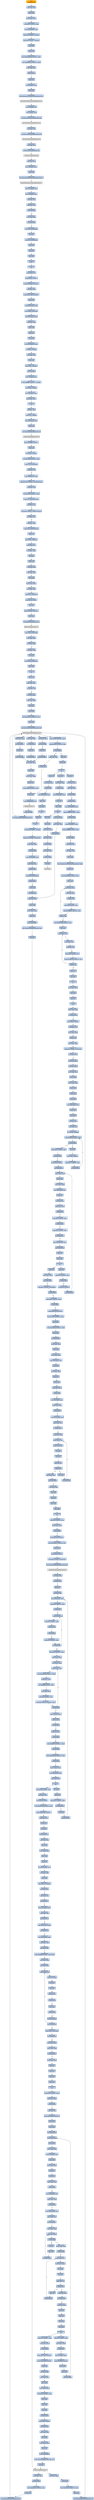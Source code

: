 digraph G {
node[shape=rectangle,style=filled,fillcolor=lightsteelblue,color=lightsteelblue]
bgcolor="transparent"
a0x004178f9call_0x0041b44e[label="start\ncall 0x0041b44e",color="lightgrey",fillcolor="orange"];
a0x0041b44emovl_edi_edi[label="0x0041b44e\nmovl %edi, %edi"];
a0x0041b450pushl_ebp[label="0x0041b450\npushl %ebp"];
a0x0041b451movl_esp_ebp[label="0x0041b451\nmovl %esp, %ebp"];
a0x0041b453subl_0x10UINT8_esp[label="0x0041b453\nsubl $0x10<UINT8>, %esp"];
a0x0041b456movl_0x004063b8_eax[label="0x0041b456\nmovl 0x004063b8, %eax"];
a0x0041b45bandl_0x0UINT8__8ebp_[label="0x0041b45b\nandl $0x0<UINT8>, -8(%ebp)"];
a0x0041b45fandl_0x0UINT8__4ebp_[label="0x0041b45f\nandl $0x0<UINT8>, -4(%ebp)"];
a0x0041b463pushl_ebx[label="0x0041b463\npushl %ebx"];
a0x0041b464pushl_edi[label="0x0041b464\npushl %edi"];
a0x0041b465movl_0xbb40e64eUINT32_edi[label="0x0041b465\nmovl $0xbb40e64e<UINT32>, %edi"];
a0x0041b46amovl_0xffff0000UINT32_ebx[label="0x0041b46a\nmovl $0xffff0000<UINT32>, %ebx"];
a0x0041b46fcmpl_edi_eax[label="0x0041b46f\ncmpl %edi, %eax"];
a0x0041b471je_0x0041b480[label="0x0041b471\nje 0x0041b480"];
a0x0041b480pushl_esi[label="0x0041b480\npushl %esi"];
a0x0041b481leal__8ebp__eax[label="0x0041b481\nleal -8(%ebp), %eax"];
a0x0041b484pushl_eax[label="0x0041b484\npushl %eax"];
a0x0041b485call_GetSystemTimeAsFileTime_kernel32_dll[label="0x0041b485\ncall GetSystemTimeAsFileTime@kernel32.dll"];
GetSystemTimeAsFileTime_kernel32_dll[label="GetSystemTimeAsFileTime@kernel32.dll",color="lightgrey",fillcolor="lightgrey"];
a0x0041b48bmovl__4ebp__esi[label="0x0041b48b\nmovl -4(%ebp), %esi"];
a0x0041b48exorl__8ebp__esi[label="0x0041b48e\nxorl -8(%ebp), %esi"];
a0x0041b491call_GetCurrentProcessId_kernel32_dll[label="0x0041b491\ncall GetCurrentProcessId@kernel32.dll"];
GetCurrentProcessId_kernel32_dll[label="GetCurrentProcessId@kernel32.dll",color="lightgrey",fillcolor="lightgrey"];
a0x0041b497xorl_eax_esi[label="0x0041b497\nxorl %eax, %esi"];
a0x0041b499call_GetCurrentThreadId_kernel32_dll[label="0x0041b499\ncall GetCurrentThreadId@kernel32.dll"];
GetCurrentThreadId_kernel32_dll[label="GetCurrentThreadId@kernel32.dll",color="lightgrey",fillcolor="lightgrey"];
a0x0041b49fxorl_eax_esi[label="0x0041b49f\nxorl %eax, %esi"];
a0x0041b4a1call_GetTickCount_kernel32_dll[label="0x0041b4a1\ncall GetTickCount@kernel32.dll"];
GetTickCount_kernel32_dll[label="GetTickCount@kernel32.dll",color="lightgrey",fillcolor="lightgrey"];
a0x0041b4a7xorl_eax_esi[label="0x0041b4a7\nxorl %eax, %esi"];
a0x0041b4a9leal__16ebp__eax[label="0x0041b4a9\nleal -16(%ebp), %eax"];
a0x0041b4acpushl_eax[label="0x0041b4ac\npushl %eax"];
a0x0041b4adcall_QueryPerformanceCounter_kernel32_dll[label="0x0041b4ad\ncall QueryPerformanceCounter@kernel32.dll"];
QueryPerformanceCounter_kernel32_dll[label="QueryPerformanceCounter@kernel32.dll",color="lightgrey",fillcolor="lightgrey"];
a0x0041b4b3movl__12ebp__eax[label="0x0041b4b3\nmovl -12(%ebp), %eax"];
a0x0041b4b6xorl__16ebp__eax[label="0x0041b4b6\nxorl -16(%ebp), %eax"];
a0x0041b4b9xorl_eax_esi[label="0x0041b4b9\nxorl %eax, %esi"];
a0x0041b4bbcmpl_edi_esi[label="0x0041b4bb\ncmpl %edi, %esi"];
a0x0041b4bdjne_0x0041b4c6[label="0x0041b4bd\njne 0x0041b4c6"];
a0x0041b4c6testl_esi_ebx[label="0x0041b4c6\ntestl %esi, %ebx"];
a0x0041b4c8jne_0x0041b4d1[label="0x0041b4c8\njne 0x0041b4d1"];
a0x0041b4d1movl_esi_0x004063b8[label="0x0041b4d1\nmovl %esi, 0x004063b8"];
a0x0041b4d7notl_esi[label="0x0041b4d7\nnotl %esi"];
a0x0041b4d9movl_esi_0x004063bc[label="0x0041b4d9\nmovl %esi, 0x004063bc"];
a0x0041b4dfpopl_esi[label="0x0041b4df\npopl %esi"];
a0x0041b4e0popl_edi[label="0x0041b4e0\npopl %edi"];
a0x0041b4e1popl_ebx[label="0x0041b4e1\npopl %ebx"];
a0x0041b4e2leave_[label="0x0041b4e2\nleave "];
a0x0041b4e3ret[label="0x0041b4e3\nret"];
a0x004178fejmp_0x0041777b[label="0x004178fe\njmp 0x0041777b"];
a0x0041777bpushl_0x58UINT8[label="0x0041777b\npushl $0x58<UINT8>"];
a0x0041777dpushl_0x403428UINT32[label="0x0041777d\npushl $0x403428<UINT32>"];
a0x00417782call_0x00417904[label="0x00417782\ncall 0x00417904"];
a0x00417904pushl_0x417960UINT32[label="0x00417904\npushl $0x417960<UINT32>"];
a0x00417909pushl_fs_0[label="0x00417909\npushl %fs:0"];
a0x00417910movl_0x10esp__eax[label="0x00417910\nmovl 0x10(%esp), %eax"];
a0x00417914movl_ebp_0x10esp_[label="0x00417914\nmovl %ebp, 0x10(%esp)"];
a0x00417918leal_0x10esp__ebp[label="0x00417918\nleal 0x10(%esp), %ebp"];
a0x0041791csubl_eax_esp[label="0x0041791c\nsubl %eax, %esp"];
a0x0041791epushl_ebx[label="0x0041791e\npushl %ebx"];
a0x0041791fpushl_esi[label="0x0041791f\npushl %esi"];
a0x00417920pushl_edi[label="0x00417920\npushl %edi"];
a0x00417921movl_0x004063b8_eax[label="0x00417921\nmovl 0x004063b8, %eax"];
a0x00417926xorl_eax__4ebp_[label="0x00417926\nxorl %eax, -4(%ebp)"];
a0x00417929xorl_ebp_eax[label="0x00417929\nxorl %ebp, %eax"];
a0x0041792bpushl_eax[label="0x0041792b\npushl %eax"];
a0x0041792cmovl_esp__24ebp_[label="0x0041792c\nmovl %esp, -24(%ebp)"];
a0x0041792fpushl__8ebp_[label="0x0041792f\npushl -8(%ebp)"];
a0x00417932movl__4ebp__eax[label="0x00417932\nmovl -4(%ebp), %eax"];
a0x00417935movl_0xfffffffeUINT32__4ebp_[label="0x00417935\nmovl $0xfffffffe<UINT32>, -4(%ebp)"];
a0x0041793cmovl_eax__8ebp_[label="0x0041793c\nmovl %eax, -8(%ebp)"];
a0x0041793fleal__16ebp__eax[label="0x0041793f\nleal -16(%ebp), %eax"];
a0x00417942movl_eax_fs_0[label="0x00417942\nmovl %eax, %fs:0"];
a0x00417948ret[label="0x00417948\nret"];
a0x00417787xorl_esi_esi[label="0x00417787\nxorl %esi, %esi"];
a0x00417789movl_esi__4ebp_[label="0x00417789\nmovl %esi, -4(%ebp)"];
a0x0041778cleal__104ebp__eax[label="0x0041778c\nleal -104(%ebp), %eax"];
a0x0041778fpushl_eax[label="0x0041778f\npushl %eax"];
a0x00417790call_GetStartupInfoA_kernel32_dll[label="0x00417790\ncall GetStartupInfoA@kernel32.dll"];
GetStartupInfoA_kernel32_dll[label="GetStartupInfoA@kernel32.dll",color="lightgrey",fillcolor="lightgrey"];
a0x00417796pushl_0xfffffffeUINT8[label="0x00417796\npushl $0xfffffffe<UINT8>"];
a0x00417798popl_edi[label="0x00417798\npopl %edi"];
a0x00417799movl_edi__4ebp_[label="0x00417799\nmovl %edi, -4(%ebp)"];
a0x0041779cmovl_0x5a4dUINT32_eax[label="0x0041779c\nmovl $0x5a4d<UINT32>, %eax"];
a0x004177a1cmpw_ax_0x00400000[label="0x004177a1\ncmpw %ax, 0x00400000"];
a0x004177a8jne_0x004177e2[label="0x004177a8\njne 0x004177e2"];
a0x004177aamovl_0x0040003c_eax[label="0x004177aa\nmovl 0x0040003c, %eax"];
a0x004177afcmpl_0x4550UINT32_0x400000eax_[label="0x004177af\ncmpl $0x4550<UINT32>, 0x400000(%eax)"];
a0x004177b9jne_0x004177e2[label="0x004177b9\njne 0x004177e2"];
a0x004177bbmovl_0x10bUINT32_ecx[label="0x004177bb\nmovl $0x10b<UINT32>, %ecx"];
a0x004177c0cmpw_cx_0x400018eax_[label="0x004177c0\ncmpw %cx, 0x400018(%eax)"];
a0x004177c7jne_0x004177e2[label="0x004177c7\njne 0x004177e2"];
a0x004177c9cmpl_0xeUINT8_0x400074eax_[label="0x004177c9\ncmpl $0xe<UINT8>, 0x400074(%eax)"];
a0x004177d0jbe_0x004177e2[label="0x004177d0\njbe 0x004177e2"];
a0x004177d2xorl_ecx_ecx[label="0x004177d2\nxorl %ecx, %ecx"];
a0x004177d4cmpl_esi_0x4000e8eax_[label="0x004177d4\ncmpl %esi, 0x4000e8(%eax)"];
a0x004177dasetne_cl[label="0x004177da\nsetne %cl"];
a0x004177ddmovl_ecx__28ebp_[label="0x004177dd\nmovl %ecx, -28(%ebp)"];
a0x004177e0jmp_0x004177e5[label="0x004177e0\njmp 0x004177e5"];
a0x004177e5xorl_ebx_ebx[label="0x004177e5\nxorl %ebx, %ebx"];
a0x004177e7incl_ebx[label="0x004177e7\nincl %ebx"];
a0x004177e8pushl_ebx[label="0x004177e8\npushl %ebx"];
a0x004177e9call_0x00417d6a[label="0x004177e9\ncall 0x00417d6a"];
a0x00417d6amovl_edi_edi[label="0x00417d6a\nmovl %edi, %edi"];
a0x00417d6cpushl_ebp[label="0x00417d6c\npushl %ebp"];
a0x00417d6dmovl_esp_ebp[label="0x00417d6d\nmovl %esp, %ebp"];
a0x00417d6fxorl_eax_eax[label="0x00417d6f\nxorl %eax, %eax"];
a0x00417d71cmpl_eax_0x8ebp_[label="0x00417d71\ncmpl %eax, 0x8(%ebp)"];
a0x00417d74pushl_0x0UINT8[label="0x00417d74\npushl $0x0<UINT8>"];
a0x00417d76sete_al[label="0x00417d76\nsete %al"];
a0x00417d79pushl_0x1000UINT32[label="0x00417d79\npushl $0x1000<UINT32>"];
a0x00417d7epushl_eax[label="0x00417d7e\npushl %eax"];
a0x00417d7fcall_HeapCreate_kernel32_dll[label="0x00417d7f\ncall HeapCreate@kernel32.dll"];
HeapCreate_kernel32_dll[label="HeapCreate@kernel32.dll",color="lightgrey",fillcolor="lightgrey"];
a0x00417d85movl_eax_0x0041f338[label="0x00417d85\nmovl %eax, 0x0041f338"];
a0x00417d8atestl_eax_eax[label="0x00417d8a\ntestl %eax, %eax"];
a0x00417d8cjne_0x00417d90[label="0x00417d8c\njne 0x00417d90"];
a0x00417d90xorl_eax_eax[label="0x00417d90\nxorl %eax, %eax"];
a0x00417d92incl_eax[label="0x00417d92\nincl %eax"];
a0x00417d93movl_eax_0x00420010[label="0x00417d93\nmovl %eax, 0x00420010"];
a0x00417d98popl_ebp[label="0x00417d98\npopl %ebp"];
a0x00417d99ret[label="0x00417d99\nret"];
a0x004177eepopl_ecx[label="0x004177ee\npopl %ecx"];
a0x004177eftestl_eax_eax[label="0x004177ef\ntestl %eax, %eax"];
a0x004177f1jne_0x004177fb[label="0x004177f1\njne 0x004177fb"];
a0x004177fbcall_0x00419db3[label="0x004177fb\ncall 0x00419db3"];
a0x00419db3movl_edi_edi[label="0x00419db3\nmovl %edi, %edi"];
a0x00419db5pushl_esi[label="0x00419db5\npushl %esi"];
a0x00419db6pushl_edi[label="0x00419db6\npushl %edi"];
a0x00419db7movl_0x401aacUINT32_esi[label="0x00419db7\nmovl $0x401aac<UINT32>, %esi"];
a0x00419dbcpushl_esi[label="0x00419dbc\npushl %esi"];
a0x00419dbdcall_GetModuleHandleW_kernel32_dll[label="0x00419dbd\ncall GetModuleHandleW@kernel32.dll"];
GetModuleHandleW_kernel32_dll[label="GetModuleHandleW@kernel32.dll",color="lightgrey",fillcolor="lightgrey"];
a0x00419dc3testl_eax_eax[label="0x00419dc3\ntestl %eax, %eax"];
a0x00419dc5jne_0x00419dce[label="0x00419dc5\njne 0x00419dce"];
a0x00419dc7pushl_esi[label="0x00419dc7\npushl %esi"];
a0x00419dc8call_0x00418a0d[label="0x00419dc8\ncall 0x00418a0d"];
a0x00418a0dmovl_edi_edi[label="0x00418a0d\nmovl %edi, %edi"];
a0x00418a0fpushl_ebp[label="0x00418a0f\npushl %ebp"];
a0x00418a10movl_esp_ebp[label="0x00418a10\nmovl %esp, %ebp"];
a0x00418a12pushl_edi[label="0x00418a12\npushl %edi"];
a0x00418a13movl_0x3e8UINT32_edi[label="0x00418a13\nmovl $0x3e8<UINT32>, %edi"];
a0x00418a18pushl_edi[label="0x00418a18\npushl %edi"];
a0x00418a19call_Sleep_kernel32_dll[label="0x00418a19\ncall Sleep@kernel32.dll"];
Sleep_kernel32_dll[label="Sleep@kernel32.dll",color="lightgrey",fillcolor="lightgrey"];
a0x00418a1fpushl_0x8ebp_[label="0x00418a1f\npushl 0x8(%ebp)"];
a0x00418a22call_GetModuleHandleW_kernel32_dll[label="0x00418a22\ncall GetModuleHandleW@kernel32.dll"];
a0x00418a28addl_0x3e8UINT32_edi[label="0x00418a28\naddl $0x3e8<UINT32>, %edi"];
a0x00418a2ecmpl_0xea60UINT32_edi[label="0x00418a2e\ncmpl $0xea60<UINT32>, %edi"];
a0x00418a34ja_0x00418a3a[label="0x00418a34\nja 0x00418a3a"];
a0x00418a36testl_eax_eax[label="0x00418a36\ntestl %eax, %eax"];
a0x00418a38je_0x00418a18[label="0x00418a38\nje 0x00418a18"];
a0x00418a3apopl_edi[label="0x00418a3a\npopl %edi"];
a0x00418a3bpopl_ebp[label="0x00418a3b\npopl %ebp"];
a0x00418a3cret[label="0x00418a3c\nret"];
a0x00419dcdpopl_ecx[label="0x00419dcd\npopl %ecx"];
a0x00419dcemovl_eax_edi[label="0x00419dce\nmovl %eax, %edi"];
a0x00419dd0testl_edi_edi[label="0x00419dd0\ntestl %edi, %edi"];
a0x00419dd2je_0x00419f36[label="0x00419dd2\nje 0x00419f36"];
a0x00419f36call_0x00419acd[label="0x00419f36\ncall 0x00419acd"];
a0x00419acdmovl_0x004069d8_eax[label="0x00419acd\nmovl 0x004069d8, %eax"];
a0x00419ad2cmpl_0xffffffffUINT8_eax[label="0x00419ad2\ncmpl $0xffffffff<UINT8>, %eax"];
a0x00419ad5je_0x00419aed[label="0x00419ad5\nje 0x00419aed"];
a0x00419aedmovl_0x004069dc_eax[label="0x00419aed\nmovl 0x004069dc, %eax"];
a0x00419af2cmpl_0xffffffffUINT8_eax[label="0x00419af2\ncmpl $0xffffffff<UINT8>, %eax"];
a0x00419af5je_0x00419b05[label="0x00419af5\nje 0x00419b05"];
a0x00419b05jmp_0x00417de5[label="0x00419b05\njmp 0x00417de5"];
a0x00417de5movl_edi_edi[label="0x00417de5\nmovl %edi, %edi"];
a0x00417de7pushl_ebx[label="0x00417de7\npushl %ebx"];
a0x00417de8movl_DeleteCriticalSection_kernel32_dll_ebx[label="0x00417de8\nmovl DeleteCriticalSection@kernel32.dll, %ebx"];
a0x00417deepushl_esi[label="0x00417dee\npushl %esi"];
a0x00417defmovl_0x4061d8UINT32_esi[label="0x00417def\nmovl $0x4061d8<UINT32>, %esi"];
a0x00417df4pushl_edi[label="0x00417df4\npushl %edi"];
a0x00417df5movl_esi__edi[label="0x00417df5\nmovl (%esi), %edi"];
a0x00417df7testl_edi_edi[label="0x00417df7\ntestl %edi, %edi"];
a0x00417df9je_0x00417e0e[label="0x00417df9\nje 0x00417e0e"];
a0x00417e0eaddl_0x8UINT8_esi[label="0x00417e0e\naddl $0x8<UINT8>, %esi"];
a0x00417e11cmpl_0x4062f8UINT32_esi[label="0x00417e11\ncmpl $0x4062f8<UINT32>, %esi"];
a0x00417e17jl_0x00417df5[label="0x00417e17\njl 0x00417df5"];
a0x00417e19movl_0x4061d8UINT32_esi[label="0x00417e19\nmovl $0x4061d8<UINT32>, %esi"];
a0x00417e1epopl_edi[label="0x00417e1e\npopl %edi"];
a0x00417e1fmovl_esi__eax[label="0x00417e1f\nmovl (%esi), %eax"];
a0x00417e21testl_eax_eax[label="0x00417e21\ntestl %eax, %eax"];
a0x00417e23je_0x00417e2e[label="0x00417e23\nje 0x00417e2e"];
a0x00417e2eaddl_0x8UINT8_esi[label="0x00417e2e\naddl $0x8<UINT8>, %esi"];
a0x00417e31cmpl_0x4062f8UINT32_esi[label="0x00417e31\ncmpl $0x4062f8<UINT32>, %esi"];
a0x00417e37jl_0x00417e1f[label="0x00417e37\njl 0x00417e1f"];
a0x00417e39popl_esi[label="0x00417e39\npopl %esi"];
a0x00417e3apopl_ebx[label="0x00417e3a\npopl %ebx"];
a0x00417e3bret[label="0x00417e3b\nret"];
a0x00419f3bxorl_eax_eax[label="0x00419f3b\nxorl %eax, %eax"];
a0x00419f3dpopl_edi[label="0x00419f3d\npopl %edi"];
a0x00419f3epopl_esi[label="0x00419f3e\npopl %esi"];
a0x00419f3fret[label="0x00419f3f\nret"];
a0x00417800testl_eax_eax[label="0x00417800\ntestl %eax, %eax"];
a0x00417802jne_0x0041780c[label="0x00417802\njne 0x0041780c"];
a0x00417804pushl_0x10UINT8[label="0x00417804\npushl $0x10<UINT8>"];
a0x00417806call_0x00417752[label="0x00417806\ncall 0x00417752"];
a0x00417752movl_edi_edi[label="0x00417752\nmovl %edi, %edi"];
a0x00417754pushl_ebp[label="0x00417754\npushl %ebp"];
a0x00417755movl_esp_ebp[label="0x00417755\nmovl %esp, %ebp"];
a0x00417757cmpl_0x1UINT8_0x0041f334[label="0x00417757\ncmpl $0x1<UINT8>, 0x0041f334"];
a0x0041775ejne_0x00417765[label="0x0041775e\njne 0x00417765"];
a0x00417765pushl_0x8ebp_[label="0x00417765\npushl 0x8(%ebp)"];
a0x00417768call_0x00418d45[label="0x00417768\ncall 0x00418d45"];
a0x00418d45movl_edi_edi[label="0x00418d45\nmovl %edi, %edi"];
a0x00418d47pushl_ebp[label="0x00418d47\npushl %ebp"];
a0x00418d48movl_esp_ebp[label="0x00418d48\nmovl %esp, %ebp"];
a0x00418d4apushl_ecx[label="0x00418d4a\npushl %ecx"];
a0x00418d4bpushl_ecx[label="0x00418d4b\npushl %ecx"];
a0x00418d4cpushl_ebx[label="0x00418d4c\npushl %ebx"];
a0x00418d4dmovl_0x8ebp__ebx[label="0x00418d4d\nmovl 0x8(%ebp), %ebx"];
a0x00418d50pushl_esi[label="0x00418d50\npushl %esi"];
a0x00418d51pushl_edi[label="0x00418d51\npushl %edi"];
a0x00418d52xorl_esi_esi[label="0x00418d52\nxorl %esi, %esi"];
a0x00418d54xorl_edi_edi[label="0x00418d54\nxorl %edi, %edi"];
a0x00418d56movl_edi__4ebp_[label="0x00418d56\nmovl %edi, -4(%ebp)"];
a0x00418d59cmpl_0x406300edi8__ebx[label="0x00418d59\ncmpl 0x406300(,%edi,8), %ebx"];
a0x00418d60je_0x00418d6b[label="0x00418d60\nje 0x00418d6b"];
a0x00418d62incl_edi[label="0x00418d62\nincl %edi"];
a0x00418d63movl_edi__4ebp_[label="0x00418d63\nmovl %edi, -4(%ebp)"];
a0x00418d66cmpl_0x17UINT8_edi[label="0x00418d66\ncmpl $0x17<UINT8>, %edi"];
a0x00418d69jb_0x00418d59[label="0x00418d69\njb 0x00418d59"];
a0x00418d6bcmpl_0x17UINT8_edi[label="0x00418d6b\ncmpl $0x17<UINT8>, %edi"];
a0x00418d6ejae_0x00418eeb[label="0x00418d6e\njae 0x00418eeb"];
a0x00418d74pushl_0x3UINT8[label="0x00418d74\npushl $0x3<UINT8>"];
a0x00418d76call_0x0041bd47[label="0x00418d76\ncall 0x0041bd47"];
a0x0041bd47movl_edi_edi[label="0x0041bd47\nmovl %edi, %edi"];
a0x0041bd49pushl_ebp[label="0x0041bd49\npushl %ebp"];
a0x0041bd4amovl_esp_ebp[label="0x0041bd4a\nmovl %esp, %ebp"];
a0x0041bd4cmovl_0x8ebp__ecx[label="0x0041bd4c\nmovl 0x8(%ebp), %ecx"];
a0x0041bd4fpushl_esi[label="0x0041bd4f\npushl %esi"];
a0x0041bd50xorl_esi_esi[label="0x0041bd50\nxorl %esi, %esi"];
a0x0041bd52cmpl_esi_ecx[label="0x0041bd52\ncmpl %esi, %ecx"];
a0x0041bd54jl_0x0041bd74[label="0x0041bd54\njl 0x0041bd74"];
a0x0041bd56cmpl_0x2UINT8_ecx[label="0x0041bd56\ncmpl $0x2<UINT8>, %ecx"];
a0x0041bd59jle_0x0041bd67[label="0x0041bd59\njle 0x0041bd67"];
a0x0041bd5bcmpl_0x3UINT8_ecx[label="0x0041bd5b\ncmpl $0x3<UINT8>, %ecx"];
a0x0041bd5ejne_0x0041bd74[label="0x0041bd5e\njne 0x0041bd74"];
a0x0041bd60movl_0x0041f334_eax[label="0x0041bd60\nmovl 0x0041f334, %eax"];
a0x0041bd65jmp_0x0041bd8f[label="0x0041bd65\njmp 0x0041bd8f"];
a0x0041bd8fpopl_esi[label="0x0041bd8f\npopl %esi"];
a0x0041bd90popl_ebp[label="0x0041bd90\npopl %ebp"];
a0x0041bd91ret[label="0x0041bd91\nret"];
a0x00418d7bpopl_ecx[label="0x00418d7b\npopl %ecx"];
a0x00418d7ccmpl_0x1UINT8_eax[label="0x00418d7c\ncmpl $0x1<UINT8>, %eax"];
a0x00418d7fje_0x00418eb9[label="0x00418d7f\nje 0x00418eb9"];
a0x00418d85pushl_0x3UINT8[label="0x00418d85\npushl $0x3<UINT8>"];
a0x00418d87call_0x0041bd47[label="0x00418d87\ncall 0x0041bd47"];
a0x00418d8cpopl_ecx[label="0x00418d8c\npopl %ecx"];
a0x00418d8dtestl_eax_eax[label="0x00418d8d\ntestl %eax, %eax"];
a0x00418d8fjne_0x00418d9e[label="0x00418d8f\njne 0x00418d9e"];
a0x00418d91cmpl_0x1UINT8_0x00406058[label="0x00418d91\ncmpl $0x1<UINT8>, 0x00406058"];
a0x00418d98je_0x00418eb9[label="0x00418d98\nje 0x00418eb9"];
a0x00418d9ecmpl_0xfcUINT32_ebx[label="0x00418d9e\ncmpl $0xfc<UINT32>, %ebx"];
a0x00418da4je_0x00418eeb[label="0x00418da4\nje 0x00418eeb"];
a0x00418daapushl_0x4019f8UINT32[label="0x00418daa\npushl $0x4019f8<UINT32>"];
a0x00418dafmovl_0x314UINT32_ebx[label="0x00418daf\nmovl $0x314<UINT32>, %ebx"];
a0x00418db4pushl_ebx[label="0x00418db4\npushl %ebx"];
a0x00418db5movl_0x41f4c8UINT32_edi[label="0x00418db5\nmovl $0x41f4c8<UINT32>, %edi"];
a0x00418dbapushl_edi[label="0x00418dba\npushl %edi"];
a0x00418dbbcall_0x0041bcdf[label="0x00418dbb\ncall 0x0041bcdf"];
a0x0041bcdfmovl_edi_edi[label="0x0041bcdf\nmovl %edi, %edi"];
a0x0041bce1pushl_ebp[label="0x0041bce1\npushl %ebp"];
a0x0041bce2movl_esp_ebp[label="0x0041bce2\nmovl %esp, %ebp"];
a0x0041bce4movl_0x8ebp__ecx[label="0x0041bce4\nmovl 0x8(%ebp), %ecx"];
a0x0041bce7pushl_ebx[label="0x0041bce7\npushl %ebx"];
a0x0041bce8xorl_ebx_ebx[label="0x0041bce8\nxorl %ebx, %ebx"];
a0x0041bceapushl_esi[label="0x0041bcea\npushl %esi"];
a0x0041bcebpushl_edi[label="0x0041bceb\npushl %edi"];
a0x0041bceccmpl_ebx_ecx[label="0x0041bcec\ncmpl %ebx, %ecx"];
a0x0041bceeje_0x0041bcf7[label="0x0041bcee\nje 0x0041bcf7"];
a0x0041bcf0movl_0xcebp__edi[label="0x0041bcf0\nmovl 0xc(%ebp), %edi"];
a0x0041bcf3cmpl_ebx_edi[label="0x0041bcf3\ncmpl %ebx, %edi"];
a0x0041bcf5ja_0x0041bd12[label="0x0041bcf5\nja 0x0041bd12"];
a0x0041bd12movl_0x10ebp__esi[label="0x0041bd12\nmovl 0x10(%ebp), %esi"];
a0x0041bd15cmpl_ebx_esi[label="0x0041bd15\ncmpl %ebx, %esi"];
a0x0041bd17jne_0x0041bd1d[label="0x0041bd17\njne 0x0041bd1d"];
a0x0041bd1dmovl_ecx_edx[label="0x0041bd1d\nmovl %ecx, %edx"];
a0x0041bd1fmovb_esi__al[label="0x0041bd1f\nmovb (%esi), %al"];
a0x0041bd21movb_al_edx_[label="0x0041bd21\nmovb %al, (%edx)"];
a0x0041bd23incl_edx[label="0x0041bd23\nincl %edx"];
a0x0041bd24incl_esi[label="0x0041bd24\nincl %esi"];
a0x0041bd25cmpb_bl_al[label="0x0041bd25\ncmpb %bl, %al"];
a0x0041bd27je_0x0041bd2c[label="0x0041bd27\nje 0x0041bd2c"];
a0x0041bd29decl_edi[label="0x0041bd29\ndecl %edi"];
a0x0041bd2ajne_0x0041bd1f[label="0x0041bd2a\njne 0x0041bd1f"];
a0x0041bd2ccmpl_ebx_edi[label="0x0041bd2c\ncmpl %ebx, %edi"];
a0x0041bd2ejne_0x0041bd40[label="0x0041bd2e\njne 0x0041bd40"];
a0x0041bd40xorl_eax_eax[label="0x0041bd40\nxorl %eax, %eax"];
a0x0041bd42popl_edi[label="0x0041bd42\npopl %edi"];
a0x0041bd43popl_esi[label="0x0041bd43\npopl %esi"];
a0x0041bd44popl_ebx[label="0x0041bd44\npopl %ebx"];
a0x0041bd45popl_ebp[label="0x0041bd45\npopl %ebp"];
a0x0041bd46ret[label="0x0041bd46\nret"];
a0x00418dc0addl_0xcUINT8_esp[label="0x00418dc0\naddl $0xc<UINT8>, %esp"];
a0x00418dc3testl_eax_eax[label="0x00418dc3\ntestl %eax, %eax"];
a0x00418dc5je_0x00418dd4[label="0x00418dc5\nje 0x00418dd4"];
a0x00418dd4pushl_0x104UINT32[label="0x00418dd4\npushl $0x104<UINT32>"];
a0x00418dd9movl_0x41f4e1UINT32_esi[label="0x00418dd9\nmovl $0x41f4e1<UINT32>, %esi"];
a0x00418ddepushl_esi[label="0x00418dde\npushl %esi"];
a0x00418ddfpushl_0x0UINT8[label="0x00418ddf\npushl $0x0<UINT8>"];
a0x00418de1movb_0x0UINT8_0x0041f5e5[label="0x00418de1\nmovb $0x0<UINT8>, 0x0041f5e5"];
a0x00418de8call_GetModuleFileNameA_kernel32_dll[label="0x00418de8\ncall GetModuleFileNameA@kernel32.dll"];
GetModuleFileNameA_kernel32_dll[label="GetModuleFileNameA@kernel32.dll",color="lightgrey",fillcolor="lightgrey"];
a0x00418deetestl_eax_eax[label="0x00418dee\ntestl %eax, %eax"];
a0x00418df0jne_0x00418e18[label="0x00418df0\njne 0x00418e18"];
a0x00418e18pushl_esi[label="0x00418e18\npushl %esi"];
a0x00418e19call_0x00419f40[label="0x00418e19\ncall 0x00419f40"];
a0x00419f40movl_0x4esp__ecx[label="0x00419f40\nmovl 0x4(%esp), %ecx"];
a0x00419f44testl_0x3UINT32_ecx[label="0x00419f44\ntestl $0x3<UINT32>, %ecx"];
a0x00419f4aje_0x00419f70[label="0x00419f4a\nje 0x00419f70"];
a0x00419f4cmovb_ecx__al[label="0x00419f4c\nmovb (%ecx), %al"];
a0x00419f4eaddl_0x1UINT8_ecx[label="0x00419f4e\naddl $0x1<UINT8>, %ecx"];
a0x00419f51testb_al_al[label="0x00419f51\ntestb %al, %al"];
a0x00419f53je_0x00419fa3[label="0x00419f53\nje 0x00419fa3"];
a0x00419f55testl_0x3UINT32_ecx[label="0x00419f55\ntestl $0x3<UINT32>, %ecx"];
a0x00419f5bjne_0x00419f4c[label="0x00419f5b\njne 0x00419f4c"];
a0x00419f5daddl_0x0UINT32_eax[label="0x00419f5d\naddl $0x0<UINT32>, %eax"];
a0x00419f62leal_esp__esp[label="0x00419f62\nleal (%esp), %esp"];
a0x00419f69leal_esp__esp[label="0x00419f69\nleal (%esp), %esp"];
a0x00419f70movl_ecx__eax[label="0x00419f70\nmovl (%ecx), %eax"];
a0x00419f72movl_0x7efefeffUINT32_edx[label="0x00419f72\nmovl $0x7efefeff<UINT32>, %edx"];
a0x00419f77addl_eax_edx[label="0x00419f77\naddl %eax, %edx"];
a0x00419f79xorl_0xffffffffUINT8_eax[label="0x00419f79\nxorl $0xffffffff<UINT8>, %eax"];
a0x00419f7cxorl_edx_eax[label="0x00419f7c\nxorl %edx, %eax"];
a0x00419f7eaddl_0x4UINT8_ecx[label="0x00419f7e\naddl $0x4<UINT8>, %ecx"];
a0x00419f81testl_0x81010100UINT32_eax[label="0x00419f81\ntestl $0x81010100<UINT32>, %eax"];
a0x00419f86je_0x00419f70[label="0x00419f86\nje 0x00419f70"];
a0x00419f88movl__4ecx__eax[label="0x00419f88\nmovl -4(%ecx), %eax"];
a0x00419f8btestb_al_al[label="0x00419f8b\ntestb %al, %al"];
a0x00419f8dje_0x00419fc1[label="0x00419f8d\nje 0x00419fc1"];
a0x00419f8ftestb_ah_ah[label="0x00419f8f\ntestb %ah, %ah"];
a0x00419f91je_0x00419fb7[label="0x00419f91\nje 0x00419fb7"];
a0x00419f93testl_0xff0000UINT32_eax[label="0x00419f93\ntestl $0xff0000<UINT32>, %eax"];
a0x00419f98je_0x00419fad[label="0x00419f98\nje 0x00419fad"];
a0x00419f9atestl_0xff000000UINT32_eax[label="0x00419f9a\ntestl $0xff000000<UINT32>, %eax"];
a0x00419f9fje_0x00419fa3[label="0x00419f9f\nje 0x00419fa3"];
a0x00419fa3leal__1ecx__eax[label="0x00419fa3\nleal -1(%ecx), %eax"];
a0x00419fa6movl_0x4esp__ecx[label="0x00419fa6\nmovl 0x4(%esp), %ecx"];
a0x00419faasubl_ecx_eax[label="0x00419faa\nsubl %ecx, %eax"];
a0x00419facret[label="0x00419fac\nret"];
a0x00418e1eincl_eax[label="0x00418e1e\nincl %eax"];
a0x00418e1fpopl_ecx[label="0x00418e1f\npopl %ecx"];
a0x00418e20cmpl_0x3cUINT8_eax[label="0x00418e20\ncmpl $0x3c<UINT8>, %eax"];
a0x00418e23jbe_0x00418e5d[label="0x00418e23\njbe 0x00418e5d"];
a0x00418e25pushl_esi[label="0x00418e25\npushl %esi"];
a0x00418e26call_0x00419f40[label="0x00418e26\ncall 0x00419f40"];
a0x00418e2bsubl_0x3bUINT8_esi[label="0x00418e2b\nsubl $0x3b<UINT8>, %esi"];
a0x00418e2eaddl_esi_eax[label="0x00418e2e\naddl %esi, %eax"];
a0x00418e30pushl_0x3UINT8[label="0x00418e30\npushl $0x3<UINT8>"];
a0x00418e32movl_0x41f7dcUINT32_ecx[label="0x00418e32\nmovl $0x41f7dc<UINT32>, %ecx"];
a0x00418e37pushl_0x4019dcUINT32[label="0x00418e37\npushl $0x4019dc<UINT32>"];
a0x00418e3csubl_eax_ecx[label="0x00418e3c\nsubl %eax, %ecx"];
a0x00418e3epushl_ecx[label="0x00418e3e\npushl %ecx"];
a0x00418e3fpushl_eax[label="0x00418e3f\npushl %eax"];
a0x00418e40call_0x0041bc2a[label="0x00418e40\ncall 0x0041bc2a"];
a0x0041bc2amovl_edi_edi[label="0x0041bc2a\nmovl %edi, %edi"];
a0x0041bc2cpushl_ebp[label="0x0041bc2c\npushl %ebp"];
a0x0041bc2dmovl_esp_ebp[label="0x0041bc2d\nmovl %esp, %ebp"];
a0x0041bc2fpushl_ebx[label="0x0041bc2f\npushl %ebx"];
a0x0041bc30pushl_esi[label="0x0041bc30\npushl %esi"];
a0x0041bc31movl_0x8ebp__esi[label="0x0041bc31\nmovl 0x8(%ebp), %esi"];
a0x0041bc34xorl_ebx_ebx[label="0x0041bc34\nxorl %ebx, %ebx"];
a0x0041bc36pushl_edi[label="0x0041bc36\npushl %edi"];
a0x0041bc37cmpl_ebx_0x14ebp_[label="0x0041bc37\ncmpl %ebx, 0x14(%ebp)"];
a0x0041bc3ajne_0x0041bc4c[label="0x0041bc3a\njne 0x0041bc4c"];
a0x0041bc4ccmpl_ebx_esi[label="0x0041bc4c\ncmpl %ebx, %esi"];
a0x0041bc4eje_0x0041bc57[label="0x0041bc4e\nje 0x0041bc57"];
a0x0041bc50movl_0xcebp__edi[label="0x0041bc50\nmovl 0xc(%ebp), %edi"];
a0x0041bc53cmpl_ebx_edi[label="0x0041bc53\ncmpl %ebx, %edi"];
a0x0041bc55ja_0x0041bc72[label="0x0041bc55\nja 0x0041bc72"];
a0x0041bc72cmpl_ebx_0x14ebp_[label="0x0041bc72\ncmpl %ebx, 0x14(%ebp)"];
a0x0041bc75jne_0x0041bc7b[label="0x0041bc75\njne 0x0041bc7b"];
a0x0041bc7bmovl_0x10ebp__edx[label="0x0041bc7b\nmovl 0x10(%ebp), %edx"];
a0x0041bc7ecmpl_ebx_edx[label="0x0041bc7e\ncmpl %ebx, %edx"];
a0x0041bc80jne_0x0041bc86[label="0x0041bc80\njne 0x0041bc86"];
a0x0041bc86cmpl_0xffffffffUINT8_0x14ebp_[label="0x0041bc86\ncmpl $0xffffffff<UINT8>, 0x14(%ebp)"];
a0x0041bc8amovl_esi_eax[label="0x0041bc8a\nmovl %esi, %eax"];
a0x0041bc8cjne_0x0041bc9d[label="0x0041bc8c\njne 0x0041bc9d"];
a0x0041bc9dmovb_edx__cl[label="0x0041bc9d\nmovb (%edx), %cl"];
a0x0041bc9fmovb_cl_eax_[label="0x0041bc9f\nmovb %cl, (%eax)"];
a0x0041bca1incl_eax[label="0x0041bca1\nincl %eax"];
a0x0041bca2incl_edx[label="0x0041bca2\nincl %edx"];
a0x0041bca3cmpb_bl_cl[label="0x0041bca3\ncmpb %bl, %cl"];
a0x0041bca5je_0x0041bcaf[label="0x0041bca5\nje 0x0041bcaf"];
a0x0041bca7decl_edi[label="0x0041bca7\ndecl %edi"];
a0x0041bca8je_0x0041bcaf[label="0x0041bca8\nje 0x0041bcaf"];
a0x0041bcaadecl_0x14ebp_[label="0x0041bcaa\ndecl 0x14(%ebp)"];
a0x0041bcadjne_0x0041bc9d[label="0x0041bcad\njne 0x0041bc9d"];
a0x0041bcafcmpl_ebx_0x14ebp_[label="0x0041bcaf\ncmpl %ebx, 0x14(%ebp)"];
a0x0041bcb2jne_0x0041bcb6[label="0x0041bcb2\njne 0x0041bcb6"];
a0x0041bcb4movb_bl_eax_[label="0x0041bcb4\nmovb %bl, (%eax)"];
a0x0041bcb6cmpl_ebx_edi[label="0x0041bcb6\ncmpl %ebx, %edi"];
a0x0041bcb8jne_0x0041bc45[label="0x0041bcb8\njne 0x0041bc45"];
a0x0041bc45xorl_eax_eax[label="0x0041bc45\nxorl %eax, %eax"];
a0x0041bc47popl_edi[label="0x0041bc47\npopl %edi"];
a0x0041bc48popl_esi[label="0x0041bc48\npopl %esi"];
a0x0041bc49popl_ebx[label="0x0041bc49\npopl %ebx"];
a0x0041bc4apopl_ebp[label="0x0041bc4a\npopl %ebp"];
a0x0041bc4bret[label="0x0041bc4b\nret"];
a0x00418e45addl_0x14UINT8_esp[label="0x00418e45\naddl $0x14<UINT8>, %esp"];
a0x00418e48testl_eax_eax[label="0x00418e48\ntestl %eax, %eax"];
a0x00418e4aje_0x00418e5d[label="0x00418e4a\nje 0x00418e5d"];
a0x00418e5dxorl_esi_esi[label="0x00418e5d\nxorl %esi, %esi"];
a0x00418e5fpushl_0x4019d8UINT32[label="0x00418e5f\npushl $0x4019d8<UINT32>"];
a0x00418e64pushl_ebx[label="0x00418e64\npushl %ebx"];
a0x00418e65pushl_edi[label="0x00418e65\npushl %edi"];
a0x00418e66call_0x0041bbb6[label="0x00418e66\ncall 0x0041bbb6"];
a0x0041bbb6movl_edi_edi[label="0x0041bbb6\nmovl %edi, %edi"];
a0x0041bbb8pushl_ebp[label="0x0041bbb8\npushl %ebp"];
a0x0041bbb9movl_esp_ebp[label="0x0041bbb9\nmovl %esp, %ebp"];
a0x0041bbbbmovl_0x8ebp__eax[label="0x0041bbbb\nmovl 0x8(%ebp), %eax"];
a0x0041bbbepushl_ebx[label="0x0041bbbe\npushl %ebx"];
a0x0041bbbfxorl_ebx_ebx[label="0x0041bbbf\nxorl %ebx, %ebx"];
a0x0041bbc1pushl_esi[label="0x0041bbc1\npushl %esi"];
a0x0041bbc2pushl_edi[label="0x0041bbc2\npushl %edi"];
a0x0041bbc3cmpl_ebx_eax[label="0x0041bbc3\ncmpl %ebx, %eax"];
a0x0041bbc5je_0x0041bbce[label="0x0041bbc5\nje 0x0041bbce"];
a0x0041bbc7movl_0xcebp__edi[label="0x0041bbc7\nmovl 0xc(%ebp), %edi"];
a0x0041bbcacmpl_ebx_edi[label="0x0041bbca\ncmpl %ebx, %edi"];
a0x0041bbccja_0x0041bbe9[label="0x0041bbcc\nja 0x0041bbe9"];
a0x0041bbe9movl_0x10ebp__esi[label="0x0041bbe9\nmovl 0x10(%ebp), %esi"];
a0x0041bbeccmpl_ebx_esi[label="0x0041bbec\ncmpl %ebx, %esi"];
a0x0041bbeejne_0x0041bbf4[label="0x0041bbee\njne 0x0041bbf4"];
a0x0041bbf4movl_eax_edx[label="0x0041bbf4\nmovl %eax, %edx"];
a0x0041bbf6cmpb_bl_edx_[label="0x0041bbf6\ncmpb %bl, (%edx)"];
a0x0041bbf8je_0x0041bbfe[label="0x0041bbf8\nje 0x0041bbfe"];
a0x0041bbfaincl_edx[label="0x0041bbfa\nincl %edx"];
a0x0041bbfbdecl_edi[label="0x0041bbfb\ndecl %edi"];
a0x0041bbfcjne_0x0041bbf6[label="0x0041bbfc\njne 0x0041bbf6"];
a0x0041bbfecmpl_ebx_edi[label="0x0041bbfe\ncmpl %ebx, %edi"];
a0x0041bc00je_0x0041bbf0[label="0x0041bc00\nje 0x0041bbf0"];
a0x0041bc02movb_esi__cl[label="0x0041bc02\nmovb (%esi), %cl"];
a0x0041bc04movb_cl_edx_[label="0x0041bc04\nmovb %cl, (%edx)"];
a0x0041bc06incl_edx[label="0x0041bc06\nincl %edx"];
a0x0041bc07incl_esi[label="0x0041bc07\nincl %esi"];
a0x0041bc08cmpb_bl_cl[label="0x0041bc08\ncmpb %bl, %cl"];
a0x0041bc0aje_0x0041bc0f[label="0x0041bc0a\nje 0x0041bc0f"];
a0x0041bc0cdecl_edi[label="0x0041bc0c\ndecl %edi"];
a0x0041bc0djne_0x0041bc02[label="0x0041bc0d\njne 0x0041bc02"];
a0x0041bc0fcmpl_ebx_edi[label="0x0041bc0f\ncmpl %ebx, %edi"];
a0x0041bc11jne_0x0041bc23[label="0x0041bc11\njne 0x0041bc23"];
a0x0041bc23xorl_eax_eax[label="0x0041bc23\nxorl %eax, %eax"];
a0x0041bc25popl_edi[label="0x0041bc25\npopl %edi"];
a0x0041bc26popl_esi[label="0x0041bc26\npopl %esi"];
a0x0041bc27popl_ebx[label="0x0041bc27\npopl %ebx"];
a0x0041bc28popl_ebp[label="0x0041bc28\npopl %ebp"];
a0x0041bc29ret[label="0x0041bc29\nret"];
a0x00418e6baddl_0xcUINT8_esp[label="0x00418e6b\naddl $0xc<UINT8>, %esp"];
a0x00418e6etestl_eax_eax[label="0x00418e6e\ntestl %eax, %eax"];
a0x00418e70je_0x00418e7f[label="0x00418e70\nje 0x00418e7f"];
a0x00418e7fmovl__4ebp__eax[label="0x00418e7f\nmovl -4(%ebp), %eax"];
a0x00418e82pushl_0x406304eax8_[label="0x00418e82\npushl 0x406304(,%eax,8)"];
a0x00418e89pushl_ebx[label="0x00418e89\npushl %ebx"];
a0x00418e8apushl_edi[label="0x00418e8a\npushl %edi"];
a0x00418e8bcall_0x0041bbb6[label="0x00418e8b\ncall 0x0041bbb6"];
a0x00418e90addl_0xcUINT8_esp[label="0x00418e90\naddl $0xc<UINT8>, %esp"];
a0x00418e93testl_eax_eax[label="0x00418e93\ntestl %eax, %eax"];
a0x00418e95je_0x00418ea4[label="0x00418e95\nje 0x00418ea4"];
a0x00418ea4pushl_0x12010UINT32[label="0x00418ea4\npushl $0x12010<UINT32>"];
a0x00418ea9pushl_0x4019b0UINT32[label="0x00418ea9\npushl $0x4019b0<UINT32>"];
a0x00418eaepushl_edi[label="0x00418eae\npushl %edi"];
a0x00418eafcall_0x0041ba4d[label="0x00418eaf\ncall 0x0041ba4d"];
a0x0041ba4dmovl_edi_edi[label="0x0041ba4d\nmovl %edi, %edi"];
a0x0041ba4fpushl_ebp[label="0x0041ba4f\npushl %ebp"];
a0x0041ba50movl_esp_ebp[label="0x0041ba50\nmovl %esp, %ebp"];
a0x0041ba52subl_0x14UINT8_esp[label="0x0041ba52\nsubl $0x14<UINT8>, %esp"];
a0x0041ba55pushl_ebx[label="0x0041ba55\npushl %ebx"];
a0x0041ba56pushl_esi[label="0x0041ba56\npushl %esi"];
a0x0041ba57pushl_edi[label="0x0041ba57\npushl %edi"];
a0x0041ba58call_0x00419a15[label="0x0041ba58\ncall 0x00419a15"];
a0x00419a15pushl_0x0UINT8[label="0x00419a15\npushl $0x0<UINT8>"];
a0x00419a17call_0x004199a3[label="0x00419a17\ncall 0x004199a3"];
a0x004199a3movl_edi_edi[label="0x004199a3\nmovl %edi, %edi"];
a0x004199a5pushl_ebp[label="0x004199a5\npushl %ebp"];
a0x004199a6movl_esp_ebp[label="0x004199a6\nmovl %esp, %ebp"];
a0x004199a8pushl_esi[label="0x004199a8\npushl %esi"];
a0x004199a9pushl_0x004069dc[label="0x004199a9\npushl 0x004069dc"];
a0x004199afmovl_TlsGetValue_kernel32_dll_esi[label="0x004199af\nmovl TlsGetValue@kernel32.dll, %esi"];
a0x004199b5call_esi[label="0x004199b5\ncall %esi"];
TlsGetValue_kernel32_dll[label="TlsGetValue@kernel32.dll",color="lightgrey",fillcolor="lightgrey"];
a0x004199b7testl_eax_eax[label="0x004199b7\ntestl %eax, %eax"];
a0x004199b9je_0x004199dc[label="0x004199b9\nje 0x004199dc"];
a0x004199dcmovl_0x401aacUINT32_esi[label="0x004199dc\nmovl $0x401aac<UINT32>, %esi"];
a0x004199e1pushl_esi[label="0x004199e1\npushl %esi"];
a0x004199e2call_GetModuleHandleW_kernel32_dll[label="0x004199e2\ncall GetModuleHandleW@kernel32.dll"];
a0x004199e8testl_eax_eax[label="0x004199e8\ntestl %eax, %eax"];
a0x004199eajne_0x004199f7[label="0x004199ea\njne 0x004199f7"];
a0x004199ecpushl_esi[label="0x004199ec\npushl %esi"];
a0x004199edcall_0x00418a0d[label="0x004199ed\ncall 0x00418a0d"];
a0x004199f2popl_ecx[label="0x004199f2\npopl %ecx"];
a0x004199f3testl_eax_eax[label="0x004199f3\ntestl %eax, %eax"];
a0x004199f5je_0x00419a0f[label="0x004199f5\nje 0x00419a0f"];
a0x00419a0fmovl_0x8ebp__eax[label="0x00419a0f\nmovl 0x8(%ebp), %eax"];
a0x00419a12popl_esi[label="0x00419a12\npopl %esi"];
a0x00419a13popl_ebp[label="0x00419a13\npopl %ebp"];
a0x00419a14ret[label="0x00419a14\nret"];
a0x00419a1cpopl_ecx[label="0x00419a1c\npopl %ecx"];
a0x00419a1dret[label="0x00419a1d\nret"];
a0x0041ba5dandl_0x0UINT8__4ebp_[label="0x0041ba5d\nandl $0x0<UINT8>, -4(%ebp)"];
a0x0041ba61cmpl_0x0UINT8_0x0041f97c[label="0x0041ba61\ncmpl $0x0<UINT8>, 0x0041f97c"];
a0x0041ba68movl_eax_ebx[label="0x0041ba68\nmovl %eax, %ebx"];
a0x0041ba6ajne_0x0041bafe[label="0x0041ba6a\njne 0x0041bafe"];
a0x0041bafemovl_0x0041f988_eax[label="0x0041bafe\nmovl 0x0041f988, %eax"];
a0x0041bb03cmpl_ebx_eax[label="0x0041bb03\ncmpl %ebx, %eax"];
a0x0041bb05je_0x0041bb56[label="0x0041bb05\nje 0x0041bb56"];
a0x0041bb07cmpl_ebx_0x0041f98c[label="0x0041bb07\ncmpl %ebx, 0x0041f98c"];
a0x0041bb0dje_0x0041bb56[label="0x0041bb0d\nje 0x0041bb56"];
a0x0041bb0fpushl_eax[label="0x0041bb0f\npushl %eax"];
a0x0041bb10call_0x00419a1e[label="0x0041bb10\ncall 0x00419a1e"];
a0x00419a1emovl_edi_edi[label="0x00419a1e\nmovl %edi, %edi"];
a0x00419a20pushl_ebp[label="0x00419a20\npushl %ebp"];
a0x00419a21movl_esp_ebp[label="0x00419a21\nmovl %esp, %ebp"];
a0x00419a23pushl_esi[label="0x00419a23\npushl %esi"];
a0x00419a24pushl_0x004069dc[label="0x00419a24\npushl 0x004069dc"];
a0x00419a2amovl_TlsGetValue_kernel32_dll_esi[label="0x00419a2a\nmovl TlsGetValue@kernel32.dll, %esi"];
a0x00419a30call_esi[label="0x00419a30\ncall %esi"];
a0x00419a32testl_eax_eax[label="0x00419a32\ntestl %eax, %eax"];
a0x00419a34je_0x00419a57[label="0x00419a34\nje 0x00419a57"];
a0x00419a57movl_0x401aacUINT32_esi[label="0x00419a57\nmovl $0x401aac<UINT32>, %esi"];
a0x00419a5cpushl_esi[label="0x00419a5c\npushl %esi"];
a0x00419a5dcall_GetModuleHandleW_kernel32_dll[label="0x00419a5d\ncall GetModuleHandleW@kernel32.dll"];
a0x00419a63testl_eax_eax[label="0x00419a63\ntestl %eax, %eax"];
a0x00419a65jne_0x00419a72[label="0x00419a65\njne 0x00419a72"];
a0x00419a67pushl_esi[label="0x00419a67\npushl %esi"];
a0x00419a68call_0x00418a0d[label="0x00419a68\ncall 0x00418a0d"];
a0x00419a6dpopl_ecx[label="0x00419a6d\npopl %ecx"];
a0x00419a6etestl_eax_eax[label="0x00419a6e\ntestl %eax, %eax"];
a0x00419a70je_0x00419a8a[label="0x00419a70\nje 0x00419a8a"];
a0x00419a8amovl_0x8ebp__eax[label="0x00419a8a\nmovl 0x8(%ebp), %eax"];
a0x00419a8dpopl_esi[label="0x00419a8d\npopl %esi"];
a0x00419a8epopl_ebp[label="0x00419a8e\npopl %ebp"];
a0x00419a8fret[label="0x00419a8f\nret"];
a0x0041bb15pushl_0x0041f98c[label="0x0041bb15\npushl 0x0041f98c"];
a0x0041bb1bmovl_eax_esi[label="0x0041bb1b\nmovl %eax, %esi"];
a0x0041bb1dcall_0x00419a1e[label="0x0041bb1d\ncall 0x00419a1e"];
a0x0041bb22popl_ecx[label="0x0041bb22\npopl %ecx"];
a0x0041bb23popl_ecx[label="0x0041bb23\npopl %ecx"];
a0x0041bb24movl_eax_edi[label="0x0041bb24\nmovl %eax, %edi"];
a0x0041bb26testl_esi_esi[label="0x0041bb26\ntestl %esi, %esi"];
a0x0041bb28je_0x0041bb56[label="0x0041bb28\nje 0x0041bb56"];
a0x0041bb2atestl_edi_edi[label="0x0041bb2a\ntestl %edi, %edi"];
a0x0041bb2cje_0x0041bb56[label="0x0041bb2c\nje 0x0041bb56"];
a0x0041bb2ecall_esi[label="0x0041bb2e\ncall %esi"];
a0x5b1b2bd2[label="0x5b1b2bd2",color="lightgrey",fillcolor="lightgrey"];
a0x004178f9call_0x0041b44e -> a0x0041b44emovl_edi_edi [color="#000000"];
a0x0041b44emovl_edi_edi -> a0x0041b450pushl_ebp [color="#000000"];
a0x0041b450pushl_ebp -> a0x0041b451movl_esp_ebp [color="#000000"];
a0x0041b451movl_esp_ebp -> a0x0041b453subl_0x10UINT8_esp [color="#000000"];
a0x0041b453subl_0x10UINT8_esp -> a0x0041b456movl_0x004063b8_eax [color="#000000"];
a0x0041b456movl_0x004063b8_eax -> a0x0041b45bandl_0x0UINT8__8ebp_ [color="#000000"];
a0x0041b45bandl_0x0UINT8__8ebp_ -> a0x0041b45fandl_0x0UINT8__4ebp_ [color="#000000"];
a0x0041b45fandl_0x0UINT8__4ebp_ -> a0x0041b463pushl_ebx [color="#000000"];
a0x0041b463pushl_ebx -> a0x0041b464pushl_edi [color="#000000"];
a0x0041b464pushl_edi -> a0x0041b465movl_0xbb40e64eUINT32_edi [color="#000000"];
a0x0041b465movl_0xbb40e64eUINT32_edi -> a0x0041b46amovl_0xffff0000UINT32_ebx [color="#000000"];
a0x0041b46amovl_0xffff0000UINT32_ebx -> a0x0041b46fcmpl_edi_eax [color="#000000"];
a0x0041b46fcmpl_edi_eax -> a0x0041b471je_0x0041b480 [color="#000000"];
a0x0041b471je_0x0041b480 -> a0x0041b480pushl_esi [color="#000000",label="T"];
a0x0041b480pushl_esi -> a0x0041b481leal__8ebp__eax [color="#000000"];
a0x0041b481leal__8ebp__eax -> a0x0041b484pushl_eax [color="#000000"];
a0x0041b484pushl_eax -> a0x0041b485call_GetSystemTimeAsFileTime_kernel32_dll [color="#000000"];
a0x0041b485call_GetSystemTimeAsFileTime_kernel32_dll -> GetSystemTimeAsFileTime_kernel32_dll [color="#000000"];
GetSystemTimeAsFileTime_kernel32_dll -> a0x0041b48bmovl__4ebp__esi [color="#000000"];
a0x0041b48bmovl__4ebp__esi -> a0x0041b48exorl__8ebp__esi [color="#000000"];
a0x0041b48exorl__8ebp__esi -> a0x0041b491call_GetCurrentProcessId_kernel32_dll [color="#000000"];
a0x0041b491call_GetCurrentProcessId_kernel32_dll -> GetCurrentProcessId_kernel32_dll [color="#000000"];
GetCurrentProcessId_kernel32_dll -> a0x0041b497xorl_eax_esi [color="#000000"];
a0x0041b497xorl_eax_esi -> a0x0041b499call_GetCurrentThreadId_kernel32_dll [color="#000000"];
a0x0041b499call_GetCurrentThreadId_kernel32_dll -> GetCurrentThreadId_kernel32_dll [color="#000000"];
GetCurrentThreadId_kernel32_dll -> a0x0041b49fxorl_eax_esi [color="#000000"];
a0x0041b49fxorl_eax_esi -> a0x0041b4a1call_GetTickCount_kernel32_dll [color="#000000"];
a0x0041b4a1call_GetTickCount_kernel32_dll -> GetTickCount_kernel32_dll [color="#000000"];
GetTickCount_kernel32_dll -> a0x0041b4a7xorl_eax_esi [color="#000000"];
a0x0041b4a7xorl_eax_esi -> a0x0041b4a9leal__16ebp__eax [color="#000000"];
a0x0041b4a9leal__16ebp__eax -> a0x0041b4acpushl_eax [color="#000000"];
a0x0041b4acpushl_eax -> a0x0041b4adcall_QueryPerformanceCounter_kernel32_dll [color="#000000"];
a0x0041b4adcall_QueryPerformanceCounter_kernel32_dll -> QueryPerformanceCounter_kernel32_dll [color="#000000"];
QueryPerformanceCounter_kernel32_dll -> a0x0041b4b3movl__12ebp__eax [color="#000000"];
a0x0041b4b3movl__12ebp__eax -> a0x0041b4b6xorl__16ebp__eax [color="#000000"];
a0x0041b4b6xorl__16ebp__eax -> a0x0041b4b9xorl_eax_esi [color="#000000"];
a0x0041b4b9xorl_eax_esi -> a0x0041b4bbcmpl_edi_esi [color="#000000"];
a0x0041b4bbcmpl_edi_esi -> a0x0041b4bdjne_0x0041b4c6 [color="#000000"];
a0x0041b4bdjne_0x0041b4c6 -> a0x0041b4c6testl_esi_ebx [color="#000000",label="T"];
a0x0041b4c6testl_esi_ebx -> a0x0041b4c8jne_0x0041b4d1 [color="#000000"];
a0x0041b4c8jne_0x0041b4d1 -> a0x0041b4d1movl_esi_0x004063b8 [color="#000000",label="T"];
a0x0041b4d1movl_esi_0x004063b8 -> a0x0041b4d7notl_esi [color="#000000"];
a0x0041b4d7notl_esi -> a0x0041b4d9movl_esi_0x004063bc [color="#000000"];
a0x0041b4d9movl_esi_0x004063bc -> a0x0041b4dfpopl_esi [color="#000000"];
a0x0041b4dfpopl_esi -> a0x0041b4e0popl_edi [color="#000000"];
a0x0041b4e0popl_edi -> a0x0041b4e1popl_ebx [color="#000000"];
a0x0041b4e1popl_ebx -> a0x0041b4e2leave_ [color="#000000"];
a0x0041b4e2leave_ -> a0x0041b4e3ret [color="#000000"];
a0x0041b4e3ret -> a0x004178fejmp_0x0041777b [color="#000000"];
a0x004178fejmp_0x0041777b -> a0x0041777bpushl_0x58UINT8 [color="#000000"];
a0x0041777bpushl_0x58UINT8 -> a0x0041777dpushl_0x403428UINT32 [color="#000000"];
a0x0041777dpushl_0x403428UINT32 -> a0x00417782call_0x00417904 [color="#000000"];
a0x00417782call_0x00417904 -> a0x00417904pushl_0x417960UINT32 [color="#000000"];
a0x00417904pushl_0x417960UINT32 -> a0x00417909pushl_fs_0 [color="#000000"];
a0x00417909pushl_fs_0 -> a0x00417910movl_0x10esp__eax [color="#000000"];
a0x00417910movl_0x10esp__eax -> a0x00417914movl_ebp_0x10esp_ [color="#000000"];
a0x00417914movl_ebp_0x10esp_ -> a0x00417918leal_0x10esp__ebp [color="#000000"];
a0x00417918leal_0x10esp__ebp -> a0x0041791csubl_eax_esp [color="#000000"];
a0x0041791csubl_eax_esp -> a0x0041791epushl_ebx [color="#000000"];
a0x0041791epushl_ebx -> a0x0041791fpushl_esi [color="#000000"];
a0x0041791fpushl_esi -> a0x00417920pushl_edi [color="#000000"];
a0x00417920pushl_edi -> a0x00417921movl_0x004063b8_eax [color="#000000"];
a0x00417921movl_0x004063b8_eax -> a0x00417926xorl_eax__4ebp_ [color="#000000"];
a0x00417926xorl_eax__4ebp_ -> a0x00417929xorl_ebp_eax [color="#000000"];
a0x00417929xorl_ebp_eax -> a0x0041792bpushl_eax [color="#000000"];
a0x0041792bpushl_eax -> a0x0041792cmovl_esp__24ebp_ [color="#000000"];
a0x0041792cmovl_esp__24ebp_ -> a0x0041792fpushl__8ebp_ [color="#000000"];
a0x0041792fpushl__8ebp_ -> a0x00417932movl__4ebp__eax [color="#000000"];
a0x00417932movl__4ebp__eax -> a0x00417935movl_0xfffffffeUINT32__4ebp_ [color="#000000"];
a0x00417935movl_0xfffffffeUINT32__4ebp_ -> a0x0041793cmovl_eax__8ebp_ [color="#000000"];
a0x0041793cmovl_eax__8ebp_ -> a0x0041793fleal__16ebp__eax [color="#000000"];
a0x0041793fleal__16ebp__eax -> a0x00417942movl_eax_fs_0 [color="#000000"];
a0x00417942movl_eax_fs_0 -> a0x00417948ret [color="#000000"];
a0x00417948ret -> a0x00417787xorl_esi_esi [color="#000000"];
a0x00417787xorl_esi_esi -> a0x00417789movl_esi__4ebp_ [color="#000000"];
a0x00417789movl_esi__4ebp_ -> a0x0041778cleal__104ebp__eax [color="#000000"];
a0x0041778cleal__104ebp__eax -> a0x0041778fpushl_eax [color="#000000"];
a0x0041778fpushl_eax -> a0x00417790call_GetStartupInfoA_kernel32_dll [color="#000000"];
a0x00417790call_GetStartupInfoA_kernel32_dll -> GetStartupInfoA_kernel32_dll [color="#000000"];
GetStartupInfoA_kernel32_dll -> a0x00417796pushl_0xfffffffeUINT8 [color="#000000"];
a0x00417796pushl_0xfffffffeUINT8 -> a0x00417798popl_edi [color="#000000"];
a0x00417798popl_edi -> a0x00417799movl_edi__4ebp_ [color="#000000"];
a0x00417799movl_edi__4ebp_ -> a0x0041779cmovl_0x5a4dUINT32_eax [color="#000000"];
a0x0041779cmovl_0x5a4dUINT32_eax -> a0x004177a1cmpw_ax_0x00400000 [color="#000000"];
a0x004177a1cmpw_ax_0x00400000 -> a0x004177a8jne_0x004177e2 [color="#000000"];
a0x004177a8jne_0x004177e2 -> a0x004177aamovl_0x0040003c_eax [color="#000000",label="F"];
a0x004177aamovl_0x0040003c_eax -> a0x004177afcmpl_0x4550UINT32_0x400000eax_ [color="#000000"];
a0x004177afcmpl_0x4550UINT32_0x400000eax_ -> a0x004177b9jne_0x004177e2 [color="#000000"];
a0x004177b9jne_0x004177e2 -> a0x004177bbmovl_0x10bUINT32_ecx [color="#000000",label="F"];
a0x004177bbmovl_0x10bUINT32_ecx -> a0x004177c0cmpw_cx_0x400018eax_ [color="#000000"];
a0x004177c0cmpw_cx_0x400018eax_ -> a0x004177c7jne_0x004177e2 [color="#000000"];
a0x004177c7jne_0x004177e2 -> a0x004177c9cmpl_0xeUINT8_0x400074eax_ [color="#000000",label="F"];
a0x004177c9cmpl_0xeUINT8_0x400074eax_ -> a0x004177d0jbe_0x004177e2 [color="#000000"];
a0x004177d0jbe_0x004177e2 -> a0x004177d2xorl_ecx_ecx [color="#000000",label="F"];
a0x004177d2xorl_ecx_ecx -> a0x004177d4cmpl_esi_0x4000e8eax_ [color="#000000"];
a0x004177d4cmpl_esi_0x4000e8eax_ -> a0x004177dasetne_cl [color="#000000"];
a0x004177dasetne_cl -> a0x004177ddmovl_ecx__28ebp_ [color="#000000"];
a0x004177ddmovl_ecx__28ebp_ -> a0x004177e0jmp_0x004177e5 [color="#000000"];
a0x004177e0jmp_0x004177e5 -> a0x004177e5xorl_ebx_ebx [color="#000000"];
a0x004177e5xorl_ebx_ebx -> a0x004177e7incl_ebx [color="#000000"];
a0x004177e7incl_ebx -> a0x004177e8pushl_ebx [color="#000000"];
a0x004177e8pushl_ebx -> a0x004177e9call_0x00417d6a [color="#000000"];
a0x004177e9call_0x00417d6a -> a0x00417d6amovl_edi_edi [color="#000000"];
a0x00417d6amovl_edi_edi -> a0x00417d6cpushl_ebp [color="#000000"];
a0x00417d6cpushl_ebp -> a0x00417d6dmovl_esp_ebp [color="#000000"];
a0x00417d6dmovl_esp_ebp -> a0x00417d6fxorl_eax_eax [color="#000000"];
a0x00417d6fxorl_eax_eax -> a0x00417d71cmpl_eax_0x8ebp_ [color="#000000"];
a0x00417d71cmpl_eax_0x8ebp_ -> a0x00417d74pushl_0x0UINT8 [color="#000000"];
a0x00417d74pushl_0x0UINT8 -> a0x00417d76sete_al [color="#000000"];
a0x00417d76sete_al -> a0x00417d79pushl_0x1000UINT32 [color="#000000"];
a0x00417d79pushl_0x1000UINT32 -> a0x00417d7epushl_eax [color="#000000"];
a0x00417d7epushl_eax -> a0x00417d7fcall_HeapCreate_kernel32_dll [color="#000000"];
a0x00417d7fcall_HeapCreate_kernel32_dll -> HeapCreate_kernel32_dll [color="#000000"];
HeapCreate_kernel32_dll -> a0x00417d85movl_eax_0x0041f338 [color="#000000"];
a0x00417d85movl_eax_0x0041f338 -> a0x00417d8atestl_eax_eax [color="#000000"];
a0x00417d8atestl_eax_eax -> a0x00417d8cjne_0x00417d90 [color="#000000"];
a0x00417d8cjne_0x00417d90 -> a0x00417d90xorl_eax_eax [color="#000000",label="T"];
a0x00417d90xorl_eax_eax -> a0x00417d92incl_eax [color="#000000"];
a0x00417d92incl_eax -> a0x00417d93movl_eax_0x00420010 [color="#000000"];
a0x00417d93movl_eax_0x00420010 -> a0x00417d98popl_ebp [color="#000000"];
a0x00417d98popl_ebp -> a0x00417d99ret [color="#000000"];
a0x00417d99ret -> a0x004177eepopl_ecx [color="#000000"];
a0x004177eepopl_ecx -> a0x004177eftestl_eax_eax [color="#000000"];
a0x004177eftestl_eax_eax -> a0x004177f1jne_0x004177fb [color="#000000"];
a0x004177f1jne_0x004177fb -> a0x004177fbcall_0x00419db3 [color="#000000",label="T"];
a0x004177fbcall_0x00419db3 -> a0x00419db3movl_edi_edi [color="#000000"];
a0x00419db3movl_edi_edi -> a0x00419db5pushl_esi [color="#000000"];
a0x00419db5pushl_esi -> a0x00419db6pushl_edi [color="#000000"];
a0x00419db6pushl_edi -> a0x00419db7movl_0x401aacUINT32_esi [color="#000000"];
a0x00419db7movl_0x401aacUINT32_esi -> a0x00419dbcpushl_esi [color="#000000"];
a0x00419dbcpushl_esi -> a0x00419dbdcall_GetModuleHandleW_kernel32_dll [color="#000000"];
a0x00419dbdcall_GetModuleHandleW_kernel32_dll -> GetModuleHandleW_kernel32_dll [color="#000000"];
GetModuleHandleW_kernel32_dll -> a0x00419dc3testl_eax_eax [color="#000000"];
a0x00419dc3testl_eax_eax -> a0x00419dc5jne_0x00419dce [color="#000000"];
a0x00419dc5jne_0x00419dce -> a0x00419dc7pushl_esi [color="#000000",label="F"];
a0x00419dc7pushl_esi -> a0x00419dc8call_0x00418a0d [color="#000000"];
a0x00419dc8call_0x00418a0d -> a0x00418a0dmovl_edi_edi [color="#000000"];
a0x00418a0dmovl_edi_edi -> a0x00418a0fpushl_ebp [color="#000000"];
a0x00418a0fpushl_ebp -> a0x00418a10movl_esp_ebp [color="#000000"];
a0x00418a10movl_esp_ebp -> a0x00418a12pushl_edi [color="#000000"];
a0x00418a12pushl_edi -> a0x00418a13movl_0x3e8UINT32_edi [color="#000000"];
a0x00418a13movl_0x3e8UINT32_edi -> a0x00418a18pushl_edi [color="#000000"];
a0x00418a18pushl_edi -> a0x00418a19call_Sleep_kernel32_dll [color="#000000"];
a0x00418a19call_Sleep_kernel32_dll -> Sleep_kernel32_dll [color="#000000"];
Sleep_kernel32_dll -> a0x00418a1fpushl_0x8ebp_ [color="#000000"];
a0x00418a1fpushl_0x8ebp_ -> a0x00418a22call_GetModuleHandleW_kernel32_dll [color="#000000"];
a0x00418a22call_GetModuleHandleW_kernel32_dll -> GetModuleHandleW_kernel32_dll [color="#000000"];
GetModuleHandleW_kernel32_dll -> a0x00418a28addl_0x3e8UINT32_edi [color="#000000"];
a0x00418a28addl_0x3e8UINT32_edi -> a0x00418a2ecmpl_0xea60UINT32_edi [color="#000000"];
a0x00418a2ecmpl_0xea60UINT32_edi -> a0x00418a34ja_0x00418a3a [color="#000000"];
a0x00418a34ja_0x00418a3a -> a0x00418a36testl_eax_eax [color="#000000",label="F"];
a0x00418a36testl_eax_eax -> a0x00418a38je_0x00418a18 [color="#000000"];
a0x00418a38je_0x00418a18 -> a0x00418a18pushl_edi [color="#000000",label="T"];
a0x00418a34ja_0x00418a3a -> a0x00418a3apopl_edi [color="#000000",label="T"];
a0x00418a3apopl_edi -> a0x00418a3bpopl_ebp [color="#000000"];
a0x00418a3bpopl_ebp -> a0x00418a3cret [color="#000000"];
a0x00418a3cret -> a0x00419dcdpopl_ecx [color="#000000"];
a0x00419dcdpopl_ecx -> a0x00419dcemovl_eax_edi [color="#000000"];
a0x00419dcemovl_eax_edi -> a0x00419dd0testl_edi_edi [color="#000000"];
a0x00419dd0testl_edi_edi -> a0x00419dd2je_0x00419f36 [color="#000000"];
a0x00419dd2je_0x00419f36 -> a0x00419f36call_0x00419acd [color="#000000",label="T"];
a0x00419f36call_0x00419acd -> a0x00419acdmovl_0x004069d8_eax [color="#000000"];
a0x00419acdmovl_0x004069d8_eax -> a0x00419ad2cmpl_0xffffffffUINT8_eax [color="#000000"];
a0x00419ad2cmpl_0xffffffffUINT8_eax -> a0x00419ad5je_0x00419aed [color="#000000"];
a0x00419ad5je_0x00419aed -> a0x00419aedmovl_0x004069dc_eax [color="#000000",label="T"];
a0x00419aedmovl_0x004069dc_eax -> a0x00419af2cmpl_0xffffffffUINT8_eax [color="#000000"];
a0x00419af2cmpl_0xffffffffUINT8_eax -> a0x00419af5je_0x00419b05 [color="#000000"];
a0x00419af5je_0x00419b05 -> a0x00419b05jmp_0x00417de5 [color="#000000",label="T"];
a0x00419b05jmp_0x00417de5 -> a0x00417de5movl_edi_edi [color="#000000"];
a0x00417de5movl_edi_edi -> a0x00417de7pushl_ebx [color="#000000"];
a0x00417de7pushl_ebx -> a0x00417de8movl_DeleteCriticalSection_kernel32_dll_ebx [color="#000000"];
a0x00417de8movl_DeleteCriticalSection_kernel32_dll_ebx -> a0x00417deepushl_esi [color="#000000"];
a0x00417deepushl_esi -> a0x00417defmovl_0x4061d8UINT32_esi [color="#000000"];
a0x00417defmovl_0x4061d8UINT32_esi -> a0x00417df4pushl_edi [color="#000000"];
a0x00417df4pushl_edi -> a0x00417df5movl_esi__edi [color="#000000"];
a0x00417df5movl_esi__edi -> a0x00417df7testl_edi_edi [color="#000000"];
a0x00417df7testl_edi_edi -> a0x00417df9je_0x00417e0e [color="#000000"];
a0x00417df9je_0x00417e0e -> a0x00417e0eaddl_0x8UINT8_esi [color="#000000",label="T"];
a0x00417e0eaddl_0x8UINT8_esi -> a0x00417e11cmpl_0x4062f8UINT32_esi [color="#000000"];
a0x00417e11cmpl_0x4062f8UINT32_esi -> a0x00417e17jl_0x00417df5 [color="#000000"];
a0x00417e17jl_0x00417df5 -> a0x00417df5movl_esi__edi [color="#000000",label="T"];
a0x00417e17jl_0x00417df5 -> a0x00417e19movl_0x4061d8UINT32_esi [color="#000000",label="F"];
a0x00417e19movl_0x4061d8UINT32_esi -> a0x00417e1epopl_edi [color="#000000"];
a0x00417e1epopl_edi -> a0x00417e1fmovl_esi__eax [color="#000000"];
a0x00417e1fmovl_esi__eax -> a0x00417e21testl_eax_eax [color="#000000"];
a0x00417e21testl_eax_eax -> a0x00417e23je_0x00417e2e [color="#000000"];
a0x00417e23je_0x00417e2e -> a0x00417e2eaddl_0x8UINT8_esi [color="#000000",label="T"];
a0x00417e2eaddl_0x8UINT8_esi -> a0x00417e31cmpl_0x4062f8UINT32_esi [color="#000000"];
a0x00417e31cmpl_0x4062f8UINT32_esi -> a0x00417e37jl_0x00417e1f [color="#000000"];
a0x00417e37jl_0x00417e1f -> a0x00417e1fmovl_esi__eax [color="#000000",label="T"];
a0x00417e37jl_0x00417e1f -> a0x00417e39popl_esi [color="#000000",label="F"];
a0x00417e39popl_esi -> a0x00417e3apopl_ebx [color="#000000"];
a0x00417e3apopl_ebx -> a0x00417e3bret [color="#000000"];
a0x00417e3bret -> a0x00419f3bxorl_eax_eax [color="#000000"];
a0x00419f3bxorl_eax_eax -> a0x00419f3dpopl_edi [color="#000000"];
a0x00419f3dpopl_edi -> a0x00419f3epopl_esi [color="#000000"];
a0x00419f3epopl_esi -> a0x00419f3fret [color="#000000"];
a0x00419f3fret -> a0x00417800testl_eax_eax [color="#000000"];
a0x00417800testl_eax_eax -> a0x00417802jne_0x0041780c [color="#000000"];
a0x00417802jne_0x0041780c -> a0x00417804pushl_0x10UINT8 [color="#000000",label="F"];
a0x00417804pushl_0x10UINT8 -> a0x00417806call_0x00417752 [color="#000000"];
a0x00417806call_0x00417752 -> a0x00417752movl_edi_edi [color="#000000"];
a0x00417752movl_edi_edi -> a0x00417754pushl_ebp [color="#000000"];
a0x00417754pushl_ebp -> a0x00417755movl_esp_ebp [color="#000000"];
a0x00417755movl_esp_ebp -> a0x00417757cmpl_0x1UINT8_0x0041f334 [color="#000000"];
a0x00417757cmpl_0x1UINT8_0x0041f334 -> a0x0041775ejne_0x00417765 [color="#000000"];
a0x0041775ejne_0x00417765 -> a0x00417765pushl_0x8ebp_ [color="#000000",label="T"];
a0x00417765pushl_0x8ebp_ -> a0x00417768call_0x00418d45 [color="#000000"];
a0x00417768call_0x00418d45 -> a0x00418d45movl_edi_edi [color="#000000"];
a0x00418d45movl_edi_edi -> a0x00418d47pushl_ebp [color="#000000"];
a0x00418d47pushl_ebp -> a0x00418d48movl_esp_ebp [color="#000000"];
a0x00418d48movl_esp_ebp -> a0x00418d4apushl_ecx [color="#000000"];
a0x00418d4apushl_ecx -> a0x00418d4bpushl_ecx [color="#000000"];
a0x00418d4bpushl_ecx -> a0x00418d4cpushl_ebx [color="#000000"];
a0x00418d4cpushl_ebx -> a0x00418d4dmovl_0x8ebp__ebx [color="#000000"];
a0x00418d4dmovl_0x8ebp__ebx -> a0x00418d50pushl_esi [color="#000000"];
a0x00418d50pushl_esi -> a0x00418d51pushl_edi [color="#000000"];
a0x00418d51pushl_edi -> a0x00418d52xorl_esi_esi [color="#000000"];
a0x00418d52xorl_esi_esi -> a0x00418d54xorl_edi_edi [color="#000000"];
a0x00418d54xorl_edi_edi -> a0x00418d56movl_edi__4ebp_ [color="#000000"];
a0x00418d56movl_edi__4ebp_ -> a0x00418d59cmpl_0x406300edi8__ebx [color="#000000"];
a0x00418d59cmpl_0x406300edi8__ebx -> a0x00418d60je_0x00418d6b [color="#000000"];
a0x00418d60je_0x00418d6b -> a0x00418d62incl_edi [color="#000000",label="F"];
a0x00418d62incl_edi -> a0x00418d63movl_edi__4ebp_ [color="#000000"];
a0x00418d63movl_edi__4ebp_ -> a0x00418d66cmpl_0x17UINT8_edi [color="#000000"];
a0x00418d66cmpl_0x17UINT8_edi -> a0x00418d69jb_0x00418d59 [color="#000000"];
a0x00418d69jb_0x00418d59 -> a0x00418d59cmpl_0x406300edi8__ebx [color="#000000",label="T"];
a0x00418d60je_0x00418d6b -> a0x00418d6bcmpl_0x17UINT8_edi [color="#000000",label="T"];
a0x00418d6bcmpl_0x17UINT8_edi -> a0x00418d6ejae_0x00418eeb [color="#000000"];
a0x00418d6ejae_0x00418eeb -> a0x00418d74pushl_0x3UINT8 [color="#000000",label="F"];
a0x00418d74pushl_0x3UINT8 -> a0x00418d76call_0x0041bd47 [color="#000000"];
a0x00418d76call_0x0041bd47 -> a0x0041bd47movl_edi_edi [color="#000000"];
a0x0041bd47movl_edi_edi -> a0x0041bd49pushl_ebp [color="#000000"];
a0x0041bd49pushl_ebp -> a0x0041bd4amovl_esp_ebp [color="#000000"];
a0x0041bd4amovl_esp_ebp -> a0x0041bd4cmovl_0x8ebp__ecx [color="#000000"];
a0x0041bd4cmovl_0x8ebp__ecx -> a0x0041bd4fpushl_esi [color="#000000"];
a0x0041bd4fpushl_esi -> a0x0041bd50xorl_esi_esi [color="#000000"];
a0x0041bd50xorl_esi_esi -> a0x0041bd52cmpl_esi_ecx [color="#000000"];
a0x0041bd52cmpl_esi_ecx -> a0x0041bd54jl_0x0041bd74 [color="#000000"];
a0x0041bd54jl_0x0041bd74 -> a0x0041bd56cmpl_0x2UINT8_ecx [color="#000000",label="F"];
a0x0041bd56cmpl_0x2UINT8_ecx -> a0x0041bd59jle_0x0041bd67 [color="#000000"];
a0x0041bd59jle_0x0041bd67 -> a0x0041bd5bcmpl_0x3UINT8_ecx [color="#000000",label="F"];
a0x0041bd5bcmpl_0x3UINT8_ecx -> a0x0041bd5ejne_0x0041bd74 [color="#000000"];
a0x0041bd5ejne_0x0041bd74 -> a0x0041bd60movl_0x0041f334_eax [color="#000000",label="F"];
a0x0041bd60movl_0x0041f334_eax -> a0x0041bd65jmp_0x0041bd8f [color="#000000"];
a0x0041bd65jmp_0x0041bd8f -> a0x0041bd8fpopl_esi [color="#000000"];
a0x0041bd8fpopl_esi -> a0x0041bd90popl_ebp [color="#000000"];
a0x0041bd90popl_ebp -> a0x0041bd91ret [color="#000000"];
a0x0041bd91ret -> a0x00418d7bpopl_ecx [color="#000000"];
a0x00418d7bpopl_ecx -> a0x00418d7ccmpl_0x1UINT8_eax [color="#000000"];
a0x00418d7ccmpl_0x1UINT8_eax -> a0x00418d7fje_0x00418eb9 [color="#000000"];
a0x00418d7fje_0x00418eb9 -> a0x00418d85pushl_0x3UINT8 [color="#000000",label="F"];
a0x00418d85pushl_0x3UINT8 -> a0x00418d87call_0x0041bd47 [color="#000000"];
a0x00418d87call_0x0041bd47 -> a0x0041bd47movl_edi_edi [color="#000000"];
a0x0041bd91ret -> a0x00418d8cpopl_ecx [color="#000000"];
a0x00418d8cpopl_ecx -> a0x00418d8dtestl_eax_eax [color="#000000"];
a0x00418d8dtestl_eax_eax -> a0x00418d8fjne_0x00418d9e [color="#000000"];
a0x00418d8fjne_0x00418d9e -> a0x00418d91cmpl_0x1UINT8_0x00406058 [color="#000000",label="F"];
a0x00418d91cmpl_0x1UINT8_0x00406058 -> a0x00418d98je_0x00418eb9 [color="#000000"];
a0x00418d98je_0x00418eb9 -> a0x00418d9ecmpl_0xfcUINT32_ebx [color="#000000",label="F"];
a0x00418d9ecmpl_0xfcUINT32_ebx -> a0x00418da4je_0x00418eeb [color="#000000"];
a0x00418da4je_0x00418eeb -> a0x00418daapushl_0x4019f8UINT32 [color="#000000",label="F"];
a0x00418daapushl_0x4019f8UINT32 -> a0x00418dafmovl_0x314UINT32_ebx [color="#000000"];
a0x00418dafmovl_0x314UINT32_ebx -> a0x00418db4pushl_ebx [color="#000000"];
a0x00418db4pushl_ebx -> a0x00418db5movl_0x41f4c8UINT32_edi [color="#000000"];
a0x00418db5movl_0x41f4c8UINT32_edi -> a0x00418dbapushl_edi [color="#000000"];
a0x00418dbapushl_edi -> a0x00418dbbcall_0x0041bcdf [color="#000000"];
a0x00418dbbcall_0x0041bcdf -> a0x0041bcdfmovl_edi_edi [color="#000000"];
a0x0041bcdfmovl_edi_edi -> a0x0041bce1pushl_ebp [color="#000000"];
a0x0041bce1pushl_ebp -> a0x0041bce2movl_esp_ebp [color="#000000"];
a0x0041bce2movl_esp_ebp -> a0x0041bce4movl_0x8ebp__ecx [color="#000000"];
a0x0041bce4movl_0x8ebp__ecx -> a0x0041bce7pushl_ebx [color="#000000"];
a0x0041bce7pushl_ebx -> a0x0041bce8xorl_ebx_ebx [color="#000000"];
a0x0041bce8xorl_ebx_ebx -> a0x0041bceapushl_esi [color="#000000"];
a0x0041bceapushl_esi -> a0x0041bcebpushl_edi [color="#000000"];
a0x0041bcebpushl_edi -> a0x0041bceccmpl_ebx_ecx [color="#000000"];
a0x0041bceccmpl_ebx_ecx -> a0x0041bceeje_0x0041bcf7 [color="#000000"];
a0x0041bceeje_0x0041bcf7 -> a0x0041bcf0movl_0xcebp__edi [color="#000000",label="F"];
a0x0041bcf0movl_0xcebp__edi -> a0x0041bcf3cmpl_ebx_edi [color="#000000"];
a0x0041bcf3cmpl_ebx_edi -> a0x0041bcf5ja_0x0041bd12 [color="#000000"];
a0x0041bcf5ja_0x0041bd12 -> a0x0041bd12movl_0x10ebp__esi [color="#000000",label="T"];
a0x0041bd12movl_0x10ebp__esi -> a0x0041bd15cmpl_ebx_esi [color="#000000"];
a0x0041bd15cmpl_ebx_esi -> a0x0041bd17jne_0x0041bd1d [color="#000000"];
a0x0041bd17jne_0x0041bd1d -> a0x0041bd1dmovl_ecx_edx [color="#000000",label="T"];
a0x0041bd1dmovl_ecx_edx -> a0x0041bd1fmovb_esi__al [color="#000000"];
a0x0041bd1fmovb_esi__al -> a0x0041bd21movb_al_edx_ [color="#000000"];
a0x0041bd21movb_al_edx_ -> a0x0041bd23incl_edx [color="#000000"];
a0x0041bd23incl_edx -> a0x0041bd24incl_esi [color="#000000"];
a0x0041bd24incl_esi -> a0x0041bd25cmpb_bl_al [color="#000000"];
a0x0041bd25cmpb_bl_al -> a0x0041bd27je_0x0041bd2c [color="#000000"];
a0x0041bd27je_0x0041bd2c -> a0x0041bd29decl_edi [color="#000000",label="F"];
a0x0041bd29decl_edi -> a0x0041bd2ajne_0x0041bd1f [color="#000000"];
a0x0041bd2ajne_0x0041bd1f -> a0x0041bd1fmovb_esi__al [color="#000000",label="T"];
a0x0041bd27je_0x0041bd2c -> a0x0041bd2ccmpl_ebx_edi [color="#000000",label="T"];
a0x0041bd2ccmpl_ebx_edi -> a0x0041bd2ejne_0x0041bd40 [color="#000000"];
a0x0041bd2ejne_0x0041bd40 -> a0x0041bd40xorl_eax_eax [color="#000000",label="T"];
a0x0041bd40xorl_eax_eax -> a0x0041bd42popl_edi [color="#000000"];
a0x0041bd42popl_edi -> a0x0041bd43popl_esi [color="#000000"];
a0x0041bd43popl_esi -> a0x0041bd44popl_ebx [color="#000000"];
a0x0041bd44popl_ebx -> a0x0041bd45popl_ebp [color="#000000"];
a0x0041bd45popl_ebp -> a0x0041bd46ret [color="#000000"];
a0x0041bd46ret -> a0x00418dc0addl_0xcUINT8_esp [color="#000000"];
a0x00418dc0addl_0xcUINT8_esp -> a0x00418dc3testl_eax_eax [color="#000000"];
a0x00418dc3testl_eax_eax -> a0x00418dc5je_0x00418dd4 [color="#000000"];
a0x00418dc5je_0x00418dd4 -> a0x00418dd4pushl_0x104UINT32 [color="#000000",label="T"];
a0x00418dd4pushl_0x104UINT32 -> a0x00418dd9movl_0x41f4e1UINT32_esi [color="#000000"];
a0x00418dd9movl_0x41f4e1UINT32_esi -> a0x00418ddepushl_esi [color="#000000"];
a0x00418ddepushl_esi -> a0x00418ddfpushl_0x0UINT8 [color="#000000"];
a0x00418ddfpushl_0x0UINT8 -> a0x00418de1movb_0x0UINT8_0x0041f5e5 [color="#000000"];
a0x00418de1movb_0x0UINT8_0x0041f5e5 -> a0x00418de8call_GetModuleFileNameA_kernel32_dll [color="#000000"];
a0x00418de8call_GetModuleFileNameA_kernel32_dll -> GetModuleFileNameA_kernel32_dll [color="#000000"];
GetModuleFileNameA_kernel32_dll -> a0x00418deetestl_eax_eax [color="#000000"];
a0x00418deetestl_eax_eax -> a0x00418df0jne_0x00418e18 [color="#000000"];
a0x00418df0jne_0x00418e18 -> a0x00418e18pushl_esi [color="#000000",label="T"];
a0x00418e18pushl_esi -> a0x00418e19call_0x00419f40 [color="#000000"];
a0x00418e19call_0x00419f40 -> a0x00419f40movl_0x4esp__ecx [color="#000000"];
a0x00419f40movl_0x4esp__ecx -> a0x00419f44testl_0x3UINT32_ecx [color="#000000"];
a0x00419f44testl_0x3UINT32_ecx -> a0x00419f4aje_0x00419f70 [color="#000000"];
a0x00419f4aje_0x00419f70 -> a0x00419f4cmovb_ecx__al [color="#000000",label="F"];
a0x00419f4cmovb_ecx__al -> a0x00419f4eaddl_0x1UINT8_ecx [color="#000000"];
a0x00419f4eaddl_0x1UINT8_ecx -> a0x00419f51testb_al_al [color="#000000"];
a0x00419f51testb_al_al -> a0x00419f53je_0x00419fa3 [color="#000000"];
a0x00419f53je_0x00419fa3 -> a0x00419f55testl_0x3UINT32_ecx [color="#000000",label="F"];
a0x00419f55testl_0x3UINT32_ecx -> a0x00419f5bjne_0x00419f4c [color="#000000"];
a0x00419f5bjne_0x00419f4c -> a0x00419f4cmovb_ecx__al [color="#000000",label="T"];
a0x00419f5bjne_0x00419f4c -> a0x00419f5daddl_0x0UINT32_eax [color="#000000",label="F"];
a0x00419f5daddl_0x0UINT32_eax -> a0x00419f62leal_esp__esp [color="#000000"];
a0x00419f62leal_esp__esp -> a0x00419f69leal_esp__esp [color="#000000"];
a0x00419f69leal_esp__esp -> a0x00419f70movl_ecx__eax [color="#000000"];
a0x00419f70movl_ecx__eax -> a0x00419f72movl_0x7efefeffUINT32_edx [color="#000000"];
a0x00419f72movl_0x7efefeffUINT32_edx -> a0x00419f77addl_eax_edx [color="#000000"];
a0x00419f77addl_eax_edx -> a0x00419f79xorl_0xffffffffUINT8_eax [color="#000000"];
a0x00419f79xorl_0xffffffffUINT8_eax -> a0x00419f7cxorl_edx_eax [color="#000000"];
a0x00419f7cxorl_edx_eax -> a0x00419f7eaddl_0x4UINT8_ecx [color="#000000"];
a0x00419f7eaddl_0x4UINT8_ecx -> a0x00419f81testl_0x81010100UINT32_eax [color="#000000"];
a0x00419f81testl_0x81010100UINT32_eax -> a0x00419f86je_0x00419f70 [color="#000000"];
a0x00419f86je_0x00419f70 -> a0x00419f70movl_ecx__eax [color="#000000",label="T"];
a0x00419f86je_0x00419f70 -> a0x00419f88movl__4ecx__eax [color="#000000",label="F"];
a0x00419f88movl__4ecx__eax -> a0x00419f8btestb_al_al [color="#000000"];
a0x00419f8btestb_al_al -> a0x00419f8dje_0x00419fc1 [color="#000000"];
a0x00419f8dje_0x00419fc1 -> a0x00419f8ftestb_ah_ah [color="#000000",label="F"];
a0x00419f8ftestb_ah_ah -> a0x00419f91je_0x00419fb7 [color="#000000"];
a0x00419f91je_0x00419fb7 -> a0x00419f93testl_0xff0000UINT32_eax [color="#000000",label="F"];
a0x00419f93testl_0xff0000UINT32_eax -> a0x00419f98je_0x00419fad [color="#000000"];
a0x00419f98je_0x00419fad -> a0x00419f9atestl_0xff000000UINT32_eax [color="#000000",label="F"];
a0x00419f9atestl_0xff000000UINT32_eax -> a0x00419f9fje_0x00419fa3 [color="#000000"];
a0x00419f9fje_0x00419fa3 -> a0x00419fa3leal__1ecx__eax [color="#000000",label="T"];
a0x00419fa3leal__1ecx__eax -> a0x00419fa6movl_0x4esp__ecx [color="#000000"];
a0x00419fa6movl_0x4esp__ecx -> a0x00419faasubl_ecx_eax [color="#000000"];
a0x00419faasubl_ecx_eax -> a0x00419facret [color="#000000"];
a0x00419facret -> a0x00418e1eincl_eax [color="#000000"];
a0x00418e1eincl_eax -> a0x00418e1fpopl_ecx [color="#000000"];
a0x00418e1fpopl_ecx -> a0x00418e20cmpl_0x3cUINT8_eax [color="#000000"];
a0x00418e20cmpl_0x3cUINT8_eax -> a0x00418e23jbe_0x00418e5d [color="#000000"];
a0x00418e23jbe_0x00418e5d -> a0x00418e25pushl_esi [color="#000000",label="F"];
a0x00418e25pushl_esi -> a0x00418e26call_0x00419f40 [color="#000000"];
a0x00418e26call_0x00419f40 -> a0x00419f40movl_0x4esp__ecx [color="#000000"];
a0x00419facret -> a0x00418e2bsubl_0x3bUINT8_esi [color="#000000"];
a0x00418e2bsubl_0x3bUINT8_esi -> a0x00418e2eaddl_esi_eax [color="#000000"];
a0x00418e2eaddl_esi_eax -> a0x00418e30pushl_0x3UINT8 [color="#000000"];
a0x00418e30pushl_0x3UINT8 -> a0x00418e32movl_0x41f7dcUINT32_ecx [color="#000000"];
a0x00418e32movl_0x41f7dcUINT32_ecx -> a0x00418e37pushl_0x4019dcUINT32 [color="#000000"];
a0x00418e37pushl_0x4019dcUINT32 -> a0x00418e3csubl_eax_ecx [color="#000000"];
a0x00418e3csubl_eax_ecx -> a0x00418e3epushl_ecx [color="#000000"];
a0x00418e3epushl_ecx -> a0x00418e3fpushl_eax [color="#000000"];
a0x00418e3fpushl_eax -> a0x00418e40call_0x0041bc2a [color="#000000"];
a0x00418e40call_0x0041bc2a -> a0x0041bc2amovl_edi_edi [color="#000000"];
a0x0041bc2amovl_edi_edi -> a0x0041bc2cpushl_ebp [color="#000000"];
a0x0041bc2cpushl_ebp -> a0x0041bc2dmovl_esp_ebp [color="#000000"];
a0x0041bc2dmovl_esp_ebp -> a0x0041bc2fpushl_ebx [color="#000000"];
a0x0041bc2fpushl_ebx -> a0x0041bc30pushl_esi [color="#000000"];
a0x0041bc30pushl_esi -> a0x0041bc31movl_0x8ebp__esi [color="#000000"];
a0x0041bc31movl_0x8ebp__esi -> a0x0041bc34xorl_ebx_ebx [color="#000000"];
a0x0041bc34xorl_ebx_ebx -> a0x0041bc36pushl_edi [color="#000000"];
a0x0041bc36pushl_edi -> a0x0041bc37cmpl_ebx_0x14ebp_ [color="#000000"];
a0x0041bc37cmpl_ebx_0x14ebp_ -> a0x0041bc3ajne_0x0041bc4c [color="#000000"];
a0x0041bc3ajne_0x0041bc4c -> a0x0041bc4ccmpl_ebx_esi [color="#000000",label="T"];
a0x0041bc4ccmpl_ebx_esi -> a0x0041bc4eje_0x0041bc57 [color="#000000"];
a0x0041bc4eje_0x0041bc57 -> a0x0041bc50movl_0xcebp__edi [color="#000000",label="F"];
a0x0041bc50movl_0xcebp__edi -> a0x0041bc53cmpl_ebx_edi [color="#000000"];
a0x0041bc53cmpl_ebx_edi -> a0x0041bc55ja_0x0041bc72 [color="#000000"];
a0x0041bc55ja_0x0041bc72 -> a0x0041bc72cmpl_ebx_0x14ebp_ [color="#000000",label="T"];
a0x0041bc72cmpl_ebx_0x14ebp_ -> a0x0041bc75jne_0x0041bc7b [color="#000000"];
a0x0041bc75jne_0x0041bc7b -> a0x0041bc7bmovl_0x10ebp__edx [color="#000000",label="T"];
a0x0041bc7bmovl_0x10ebp__edx -> a0x0041bc7ecmpl_ebx_edx [color="#000000"];
a0x0041bc7ecmpl_ebx_edx -> a0x0041bc80jne_0x0041bc86 [color="#000000"];
a0x0041bc80jne_0x0041bc86 -> a0x0041bc86cmpl_0xffffffffUINT8_0x14ebp_ [color="#000000",label="T"];
a0x0041bc86cmpl_0xffffffffUINT8_0x14ebp_ -> a0x0041bc8amovl_esi_eax [color="#000000"];
a0x0041bc8amovl_esi_eax -> a0x0041bc8cjne_0x0041bc9d [color="#000000"];
a0x0041bc8cjne_0x0041bc9d -> a0x0041bc9dmovb_edx__cl [color="#000000",label="T"];
a0x0041bc9dmovb_edx__cl -> a0x0041bc9fmovb_cl_eax_ [color="#000000"];
a0x0041bc9fmovb_cl_eax_ -> a0x0041bca1incl_eax [color="#000000"];
a0x0041bca1incl_eax -> a0x0041bca2incl_edx [color="#000000"];
a0x0041bca2incl_edx -> a0x0041bca3cmpb_bl_cl [color="#000000"];
a0x0041bca3cmpb_bl_cl -> a0x0041bca5je_0x0041bcaf [color="#000000"];
a0x0041bca5je_0x0041bcaf -> a0x0041bca7decl_edi [color="#000000",label="F"];
a0x0041bca7decl_edi -> a0x0041bca8je_0x0041bcaf [color="#000000"];
a0x0041bca8je_0x0041bcaf -> a0x0041bcaadecl_0x14ebp_ [color="#000000",label="F"];
a0x0041bcaadecl_0x14ebp_ -> a0x0041bcadjne_0x0041bc9d [color="#000000"];
a0x0041bcadjne_0x0041bc9d -> a0x0041bc9dmovb_edx__cl [color="#000000",label="T"];
a0x0041bcadjne_0x0041bc9d -> a0x0041bcafcmpl_ebx_0x14ebp_ [color="#000000",label="F"];
a0x0041bcafcmpl_ebx_0x14ebp_ -> a0x0041bcb2jne_0x0041bcb6 [color="#000000"];
a0x0041bcb2jne_0x0041bcb6 -> a0x0041bcb4movb_bl_eax_ [color="#000000",label="F"];
a0x0041bcb4movb_bl_eax_ -> a0x0041bcb6cmpl_ebx_edi [color="#000000"];
a0x0041bcb6cmpl_ebx_edi -> a0x0041bcb8jne_0x0041bc45 [color="#000000"];
a0x0041bcb8jne_0x0041bc45 -> a0x0041bc45xorl_eax_eax [color="#000000",label="T"];
a0x0041bc45xorl_eax_eax -> a0x0041bc47popl_edi [color="#000000"];
a0x0041bc47popl_edi -> a0x0041bc48popl_esi [color="#000000"];
a0x0041bc48popl_esi -> a0x0041bc49popl_ebx [color="#000000"];
a0x0041bc49popl_ebx -> a0x0041bc4apopl_ebp [color="#000000"];
a0x0041bc4apopl_ebp -> a0x0041bc4bret [color="#000000"];
a0x0041bc4bret -> a0x00418e45addl_0x14UINT8_esp [color="#000000"];
a0x00418e45addl_0x14UINT8_esp -> a0x00418e48testl_eax_eax [color="#000000"];
a0x00418e48testl_eax_eax -> a0x00418e4aje_0x00418e5d [color="#000000"];
a0x00418e4aje_0x00418e5d -> a0x00418e5dxorl_esi_esi [color="#000000",label="T"];
a0x00418e5dxorl_esi_esi -> a0x00418e5fpushl_0x4019d8UINT32 [color="#000000"];
a0x00418e5fpushl_0x4019d8UINT32 -> a0x00418e64pushl_ebx [color="#000000"];
a0x00418e64pushl_ebx -> a0x00418e65pushl_edi [color="#000000"];
a0x00418e65pushl_edi -> a0x00418e66call_0x0041bbb6 [color="#000000"];
a0x00418e66call_0x0041bbb6 -> a0x0041bbb6movl_edi_edi [color="#000000"];
a0x0041bbb6movl_edi_edi -> a0x0041bbb8pushl_ebp [color="#000000"];
a0x0041bbb8pushl_ebp -> a0x0041bbb9movl_esp_ebp [color="#000000"];
a0x0041bbb9movl_esp_ebp -> a0x0041bbbbmovl_0x8ebp__eax [color="#000000"];
a0x0041bbbbmovl_0x8ebp__eax -> a0x0041bbbepushl_ebx [color="#000000"];
a0x0041bbbepushl_ebx -> a0x0041bbbfxorl_ebx_ebx [color="#000000"];
a0x0041bbbfxorl_ebx_ebx -> a0x0041bbc1pushl_esi [color="#000000"];
a0x0041bbc1pushl_esi -> a0x0041bbc2pushl_edi [color="#000000"];
a0x0041bbc2pushl_edi -> a0x0041bbc3cmpl_ebx_eax [color="#000000"];
a0x0041bbc3cmpl_ebx_eax -> a0x0041bbc5je_0x0041bbce [color="#000000"];
a0x0041bbc5je_0x0041bbce -> a0x0041bbc7movl_0xcebp__edi [color="#000000",label="F"];
a0x0041bbc7movl_0xcebp__edi -> a0x0041bbcacmpl_ebx_edi [color="#000000"];
a0x0041bbcacmpl_ebx_edi -> a0x0041bbccja_0x0041bbe9 [color="#000000"];
a0x0041bbccja_0x0041bbe9 -> a0x0041bbe9movl_0x10ebp__esi [color="#000000",label="T"];
a0x0041bbe9movl_0x10ebp__esi -> a0x0041bbeccmpl_ebx_esi [color="#000000"];
a0x0041bbeccmpl_ebx_esi -> a0x0041bbeejne_0x0041bbf4 [color="#000000"];
a0x0041bbeejne_0x0041bbf4 -> a0x0041bbf4movl_eax_edx [color="#000000",label="T"];
a0x0041bbf4movl_eax_edx -> a0x0041bbf6cmpb_bl_edx_ [color="#000000"];
a0x0041bbf6cmpb_bl_edx_ -> a0x0041bbf8je_0x0041bbfe [color="#000000"];
a0x0041bbf8je_0x0041bbfe -> a0x0041bbfaincl_edx [color="#000000",label="F"];
a0x0041bbfaincl_edx -> a0x0041bbfbdecl_edi [color="#000000"];
a0x0041bbfbdecl_edi -> a0x0041bbfcjne_0x0041bbf6 [color="#000000"];
a0x0041bbfcjne_0x0041bbf6 -> a0x0041bbf6cmpb_bl_edx_ [color="#000000",label="T"];
a0x0041bbf8je_0x0041bbfe -> a0x0041bbfecmpl_ebx_edi [color="#000000",label="T"];
a0x0041bbfecmpl_ebx_edi -> a0x0041bc00je_0x0041bbf0 [color="#000000"];
a0x0041bc00je_0x0041bbf0 -> a0x0041bc02movb_esi__cl [color="#000000",label="F"];
a0x0041bc02movb_esi__cl -> a0x0041bc04movb_cl_edx_ [color="#000000"];
a0x0041bc04movb_cl_edx_ -> a0x0041bc06incl_edx [color="#000000"];
a0x0041bc06incl_edx -> a0x0041bc07incl_esi [color="#000000"];
a0x0041bc07incl_esi -> a0x0041bc08cmpb_bl_cl [color="#000000"];
a0x0041bc08cmpb_bl_cl -> a0x0041bc0aje_0x0041bc0f [color="#000000"];
a0x0041bc0aje_0x0041bc0f -> a0x0041bc0cdecl_edi [color="#000000",label="F"];
a0x0041bc0cdecl_edi -> a0x0041bc0djne_0x0041bc02 [color="#000000"];
a0x0041bc0djne_0x0041bc02 -> a0x0041bc02movb_esi__cl [color="#000000",label="T"];
a0x0041bc0aje_0x0041bc0f -> a0x0041bc0fcmpl_ebx_edi [color="#000000",label="T"];
a0x0041bc0fcmpl_ebx_edi -> a0x0041bc11jne_0x0041bc23 [color="#000000"];
a0x0041bc11jne_0x0041bc23 -> a0x0041bc23xorl_eax_eax [color="#000000",label="T"];
a0x0041bc23xorl_eax_eax -> a0x0041bc25popl_edi [color="#000000"];
a0x0041bc25popl_edi -> a0x0041bc26popl_esi [color="#000000"];
a0x0041bc26popl_esi -> a0x0041bc27popl_ebx [color="#000000"];
a0x0041bc27popl_ebx -> a0x0041bc28popl_ebp [color="#000000"];
a0x0041bc28popl_ebp -> a0x0041bc29ret [color="#000000"];
a0x0041bc29ret -> a0x00418e6baddl_0xcUINT8_esp [color="#000000"];
a0x00418e6baddl_0xcUINT8_esp -> a0x00418e6etestl_eax_eax [color="#000000"];
a0x00418e6etestl_eax_eax -> a0x00418e70je_0x00418e7f [color="#000000"];
a0x00418e70je_0x00418e7f -> a0x00418e7fmovl__4ebp__eax [color="#000000",label="T"];
a0x00418e7fmovl__4ebp__eax -> a0x00418e82pushl_0x406304eax8_ [color="#000000"];
a0x00418e82pushl_0x406304eax8_ -> a0x00418e89pushl_ebx [color="#000000"];
a0x00418e89pushl_ebx -> a0x00418e8apushl_edi [color="#000000"];
a0x00418e8apushl_edi -> a0x00418e8bcall_0x0041bbb6 [color="#000000"];
a0x00418e8bcall_0x0041bbb6 -> a0x0041bbb6movl_edi_edi [color="#000000"];
a0x0041bc29ret -> a0x00418e90addl_0xcUINT8_esp [color="#000000"];
a0x00418e90addl_0xcUINT8_esp -> a0x00418e93testl_eax_eax [color="#000000"];
a0x00418e93testl_eax_eax -> a0x00418e95je_0x00418ea4 [color="#000000"];
a0x00418e95je_0x00418ea4 -> a0x00418ea4pushl_0x12010UINT32 [color="#000000",label="T"];
a0x00418ea4pushl_0x12010UINT32 -> a0x00418ea9pushl_0x4019b0UINT32 [color="#000000"];
a0x00418ea9pushl_0x4019b0UINT32 -> a0x00418eaepushl_edi [color="#000000"];
a0x00418eaepushl_edi -> a0x00418eafcall_0x0041ba4d [color="#000000"];
a0x00418eafcall_0x0041ba4d -> a0x0041ba4dmovl_edi_edi [color="#000000"];
a0x0041ba4dmovl_edi_edi -> a0x0041ba4fpushl_ebp [color="#000000"];
a0x0041ba4fpushl_ebp -> a0x0041ba50movl_esp_ebp [color="#000000"];
a0x0041ba50movl_esp_ebp -> a0x0041ba52subl_0x14UINT8_esp [color="#000000"];
a0x0041ba52subl_0x14UINT8_esp -> a0x0041ba55pushl_ebx [color="#000000"];
a0x0041ba55pushl_ebx -> a0x0041ba56pushl_esi [color="#000000"];
a0x0041ba56pushl_esi -> a0x0041ba57pushl_edi [color="#000000"];
a0x0041ba57pushl_edi -> a0x0041ba58call_0x00419a15 [color="#000000"];
a0x0041ba58call_0x00419a15 -> a0x00419a15pushl_0x0UINT8 [color="#000000"];
a0x00419a15pushl_0x0UINT8 -> a0x00419a17call_0x004199a3 [color="#000000"];
a0x00419a17call_0x004199a3 -> a0x004199a3movl_edi_edi [color="#000000"];
a0x004199a3movl_edi_edi -> a0x004199a5pushl_ebp [color="#000000"];
a0x004199a5pushl_ebp -> a0x004199a6movl_esp_ebp [color="#000000"];
a0x004199a6movl_esp_ebp -> a0x004199a8pushl_esi [color="#000000"];
a0x004199a8pushl_esi -> a0x004199a9pushl_0x004069dc [color="#000000"];
a0x004199a9pushl_0x004069dc -> a0x004199afmovl_TlsGetValue_kernel32_dll_esi [color="#000000"];
a0x004199afmovl_TlsGetValue_kernel32_dll_esi -> a0x004199b5call_esi [color="#000000"];
a0x004199b5call_esi -> TlsGetValue_kernel32_dll [color="#000000"];
TlsGetValue_kernel32_dll -> a0x004199b7testl_eax_eax [color="#000000"];
a0x004199b7testl_eax_eax -> a0x004199b9je_0x004199dc [color="#000000"];
a0x004199b9je_0x004199dc -> a0x004199dcmovl_0x401aacUINT32_esi [color="#000000",label="T"];
a0x004199dcmovl_0x401aacUINT32_esi -> a0x004199e1pushl_esi [color="#000000"];
a0x004199e1pushl_esi -> a0x004199e2call_GetModuleHandleW_kernel32_dll [color="#000000"];
a0x004199e2call_GetModuleHandleW_kernel32_dll -> GetModuleHandleW_kernel32_dll [color="#000000"];
GetModuleHandleW_kernel32_dll -> a0x004199e8testl_eax_eax [color="#000000"];
a0x004199e8testl_eax_eax -> a0x004199eajne_0x004199f7 [color="#000000"];
a0x004199eajne_0x004199f7 -> a0x004199ecpushl_esi [color="#000000",label="F"];
a0x004199ecpushl_esi -> a0x004199edcall_0x00418a0d [color="#000000"];
a0x004199edcall_0x00418a0d -> a0x00418a0dmovl_edi_edi [color="#000000"];
a0x00418a3cret -> a0x004199f2popl_ecx [color="#000000"];
a0x004199f2popl_ecx -> a0x004199f3testl_eax_eax [color="#000000"];
a0x004199f3testl_eax_eax -> a0x004199f5je_0x00419a0f [color="#000000"];
a0x004199f5je_0x00419a0f -> a0x00419a0fmovl_0x8ebp__eax [color="#000000",label="T"];
a0x00419a0fmovl_0x8ebp__eax -> a0x00419a12popl_esi [color="#000000"];
a0x00419a12popl_esi -> a0x00419a13popl_ebp [color="#000000"];
a0x00419a13popl_ebp -> a0x00419a14ret [color="#000000"];
a0x00419a14ret -> a0x00419a1cpopl_ecx [color="#000000"];
a0x00419a1cpopl_ecx -> a0x00419a1dret [color="#000000"];
a0x00419a1dret -> a0x0041ba5dandl_0x0UINT8__4ebp_ [color="#000000"];
a0x0041ba5dandl_0x0UINT8__4ebp_ -> a0x0041ba61cmpl_0x0UINT8_0x0041f97c [color="#000000"];
a0x0041ba61cmpl_0x0UINT8_0x0041f97c -> a0x0041ba68movl_eax_ebx [color="#000000"];
a0x0041ba68movl_eax_ebx -> a0x0041ba6ajne_0x0041bafe [color="#000000"];
a0x0041ba6ajne_0x0041bafe -> a0x0041bafemovl_0x0041f988_eax [color="#000000",label="T"];
a0x0041bafemovl_0x0041f988_eax -> a0x0041bb03cmpl_ebx_eax [color="#000000"];
a0x0041bb03cmpl_ebx_eax -> a0x0041bb05je_0x0041bb56 [color="#000000"];
a0x0041bb05je_0x0041bb56 -> a0x0041bb07cmpl_ebx_0x0041f98c [color="#000000",label="F"];
a0x0041bb07cmpl_ebx_0x0041f98c -> a0x0041bb0dje_0x0041bb56 [color="#000000"];
a0x0041bb0dje_0x0041bb56 -> a0x0041bb0fpushl_eax [color="#000000",label="F"];
a0x0041bb0fpushl_eax -> a0x0041bb10call_0x00419a1e [color="#000000"];
a0x0041bb10call_0x00419a1e -> a0x00419a1emovl_edi_edi [color="#000000"];
a0x00419a1emovl_edi_edi -> a0x00419a20pushl_ebp [color="#000000"];
a0x00419a20pushl_ebp -> a0x00419a21movl_esp_ebp [color="#000000"];
a0x00419a21movl_esp_ebp -> a0x00419a23pushl_esi [color="#000000"];
a0x00419a23pushl_esi -> a0x00419a24pushl_0x004069dc [color="#000000"];
a0x00419a24pushl_0x004069dc -> a0x00419a2amovl_TlsGetValue_kernel32_dll_esi [color="#000000"];
a0x00419a2amovl_TlsGetValue_kernel32_dll_esi -> a0x00419a30call_esi [color="#000000"];
a0x00419a30call_esi -> TlsGetValue_kernel32_dll [color="#000000"];
TlsGetValue_kernel32_dll -> a0x00419a32testl_eax_eax [color="#000000"];
a0x00419a32testl_eax_eax -> a0x00419a34je_0x00419a57 [color="#000000"];
a0x00419a34je_0x00419a57 -> a0x00419a57movl_0x401aacUINT32_esi [color="#000000",label="T"];
a0x00419a57movl_0x401aacUINT32_esi -> a0x00419a5cpushl_esi [color="#000000"];
a0x00419a5cpushl_esi -> a0x00419a5dcall_GetModuleHandleW_kernel32_dll [color="#000000"];
a0x00419a5dcall_GetModuleHandleW_kernel32_dll -> GetModuleHandleW_kernel32_dll [color="#000000"];
GetModuleHandleW_kernel32_dll -> a0x00419a63testl_eax_eax [color="#000000"];
a0x00419a63testl_eax_eax -> a0x00419a65jne_0x00419a72 [color="#000000"];
a0x00419a65jne_0x00419a72 -> a0x00419a67pushl_esi [color="#000000",label="F"];
a0x00419a67pushl_esi -> a0x00419a68call_0x00418a0d [color="#000000"];
a0x00419a68call_0x00418a0d -> a0x00418a0dmovl_edi_edi [color="#000000"];
a0x00418a3cret -> a0x00419a6dpopl_ecx [color="#000000"];
a0x00419a6dpopl_ecx -> a0x00419a6etestl_eax_eax [color="#000000"];
a0x00419a6etestl_eax_eax -> a0x00419a70je_0x00419a8a [color="#000000"];
a0x00419a70je_0x00419a8a -> a0x00419a8amovl_0x8ebp__eax [color="#000000",label="T"];
a0x00419a8amovl_0x8ebp__eax -> a0x00419a8dpopl_esi [color="#000000"];
a0x00419a8dpopl_esi -> a0x00419a8epopl_ebp [color="#000000"];
a0x00419a8epopl_ebp -> a0x00419a8fret [color="#000000"];
a0x00419a8fret -> a0x0041bb15pushl_0x0041f98c [color="#000000"];
a0x0041bb15pushl_0x0041f98c -> a0x0041bb1bmovl_eax_esi [color="#000000"];
a0x0041bb1bmovl_eax_esi -> a0x0041bb1dcall_0x00419a1e [color="#000000"];
a0x0041bb1dcall_0x00419a1e -> a0x00419a1emovl_edi_edi [color="#000000"];
a0x00419a8fret -> a0x0041bb22popl_ecx [color="#000000"];
a0x0041bb22popl_ecx -> a0x0041bb23popl_ecx [color="#000000"];
a0x0041bb23popl_ecx -> a0x0041bb24movl_eax_edi [color="#000000"];
a0x0041bb24movl_eax_edi -> a0x0041bb26testl_esi_esi [color="#000000"];
a0x0041bb26testl_esi_esi -> a0x0041bb28je_0x0041bb56 [color="#000000"];
a0x0041bb28je_0x0041bb56 -> a0x0041bb2atestl_edi_edi [color="#000000",label="F"];
a0x0041bb2atestl_edi_edi -> a0x0041bb2cje_0x0041bb56 [color="#000000"];
a0x0041bb2cje_0x0041bb56 -> a0x0041bb2ecall_esi [color="#000000",label="F"];
a0x0041bb2ecall_esi -> a0x5b1b2bd2 [color="#000000"];
}
